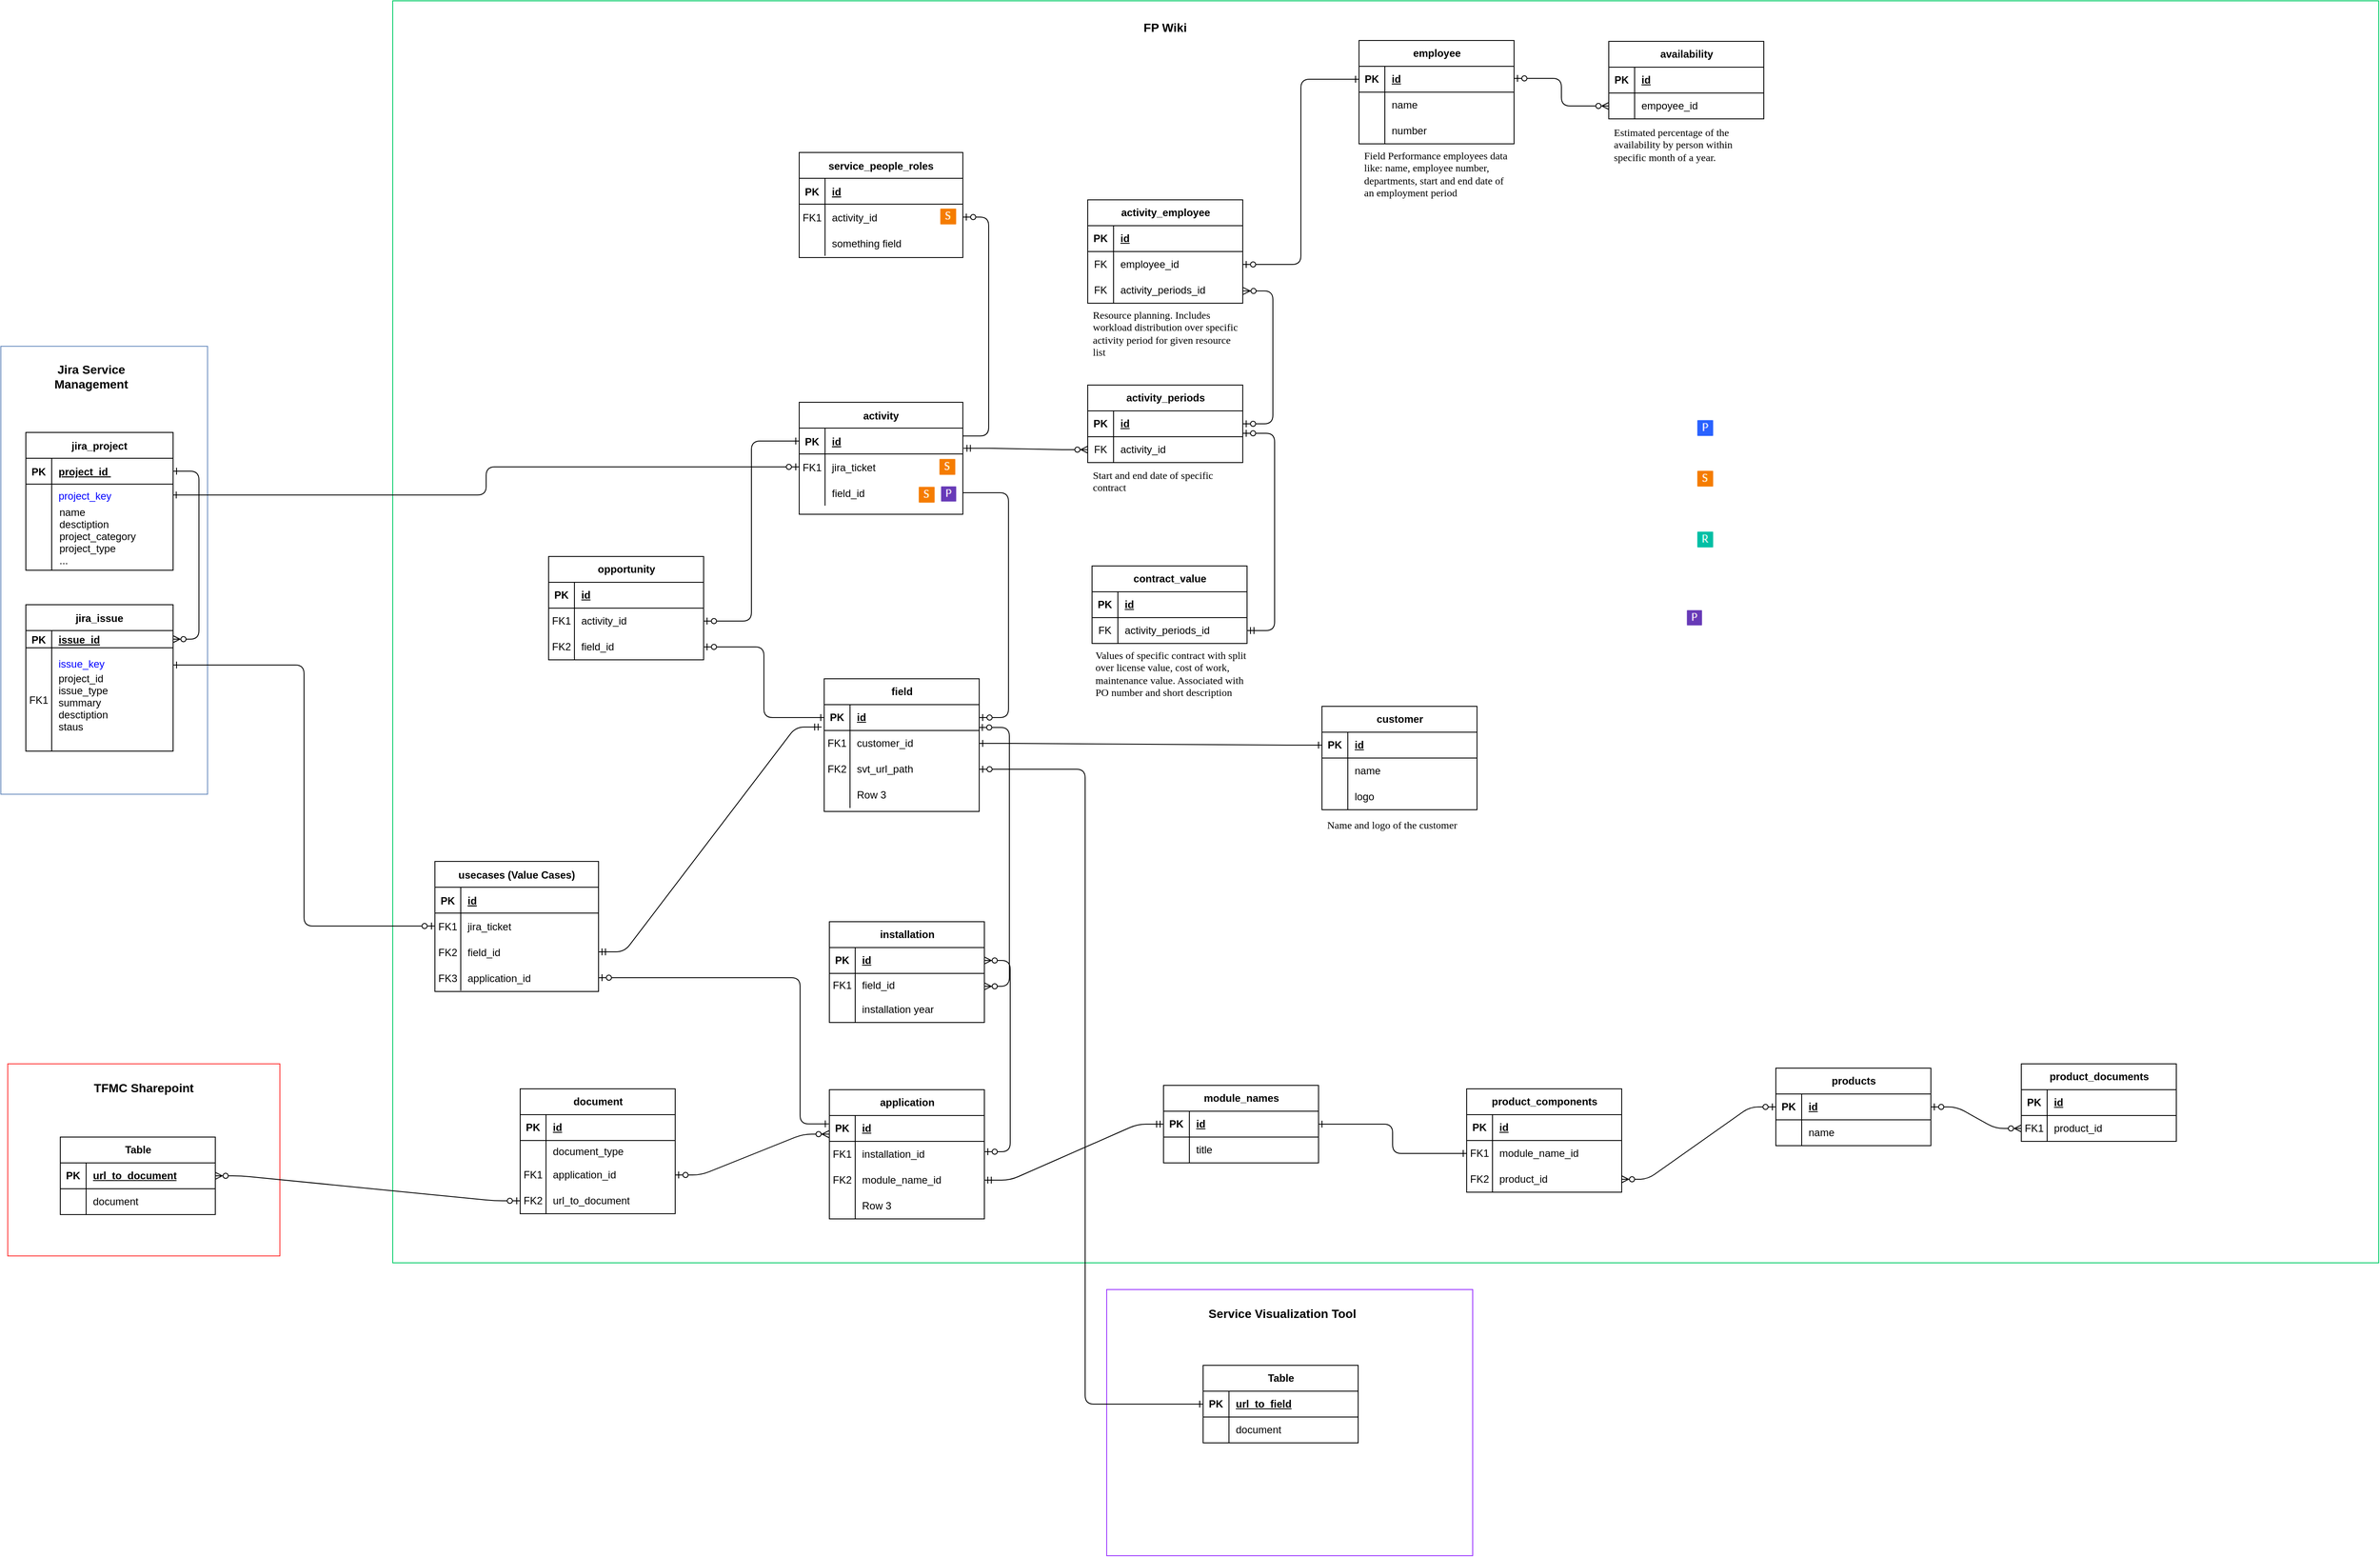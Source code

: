 <mxfile version="21.8.2" type="github">
  <diagram id="R2lEEEUBdFMjLlhIrx00" name="Page-1">
    <mxGraphModel dx="1601" dy="2036" grid="0" gridSize="10" guides="1" tooltips="1" connect="1" arrows="1" fold="1" page="1" pageScale="1" pageWidth="850" pageHeight="1100" math="0" shadow="0" extFonts="Permanent Marker^https://fonts.googleapis.com/css?family=Permanent+Marker">
      <root>
        <mxCell id="0" />
        <mxCell id="1" parent="0" />
        <mxCell id="nbaIaIKna3TNfPzppFAH-24" value="" style="rounded=0;whiteSpace=wrap;html=1;fillColor=none;strokeColor=#00CC66;" parent="1" vertex="1">
          <mxGeometry x="495" y="-381" width="2306" height="1465" as="geometry" />
        </mxCell>
        <mxCell id="nbaIaIKna3TNfPzppFAH-3" value="" style="rounded=0;whiteSpace=wrap;html=1;fillColor=none;strokeColor=#6c8ebf;" parent="1" vertex="1">
          <mxGeometry x="40" y="20" width="240" height="520" as="geometry" />
        </mxCell>
        <mxCell id="C-vyLk0tnHw3VtMMgP7b-1" value="" style="edgeStyle=entityRelationEdgeStyle;endArrow=ERzeroToMany;startArrow=ERone;endFill=1;startFill=0;entryX=1;entryY=0.5;entryDx=0;entryDy=0;" parent="1" source="C-vyLk0tnHw3VtMMgP7b-24" target="C-vyLk0tnHw3VtMMgP7b-3" edge="1">
          <mxGeometry width="100" height="100" relative="1" as="geometry">
            <mxPoint x="319" y="720" as="sourcePoint" />
            <mxPoint x="419" y="620" as="targetPoint" />
          </mxGeometry>
        </mxCell>
        <mxCell id="C-vyLk0tnHw3VtMMgP7b-12" value="" style="edgeStyle=elbowEdgeStyle;endArrow=ERone;startArrow=ERzeroToOne;endFill=0;startFill=0;exitX=0;exitY=0.5;exitDx=0;exitDy=0;" parent="1" source="C-vyLk0tnHw3VtMMgP7b-17" edge="1">
          <mxGeometry width="100" height="100" relative="1" as="geometry">
            <mxPoint x="535" y="300" as="sourcePoint" />
            <mxPoint x="240" y="390" as="targetPoint" />
          </mxGeometry>
        </mxCell>
        <mxCell id="C-vyLk0tnHw3VtMMgP7b-2" value="jira_issue" style="shape=table;startSize=30;container=1;collapsible=1;childLayout=tableLayout;fixedRows=1;rowLines=0;fontStyle=1;align=center;resizeLast=1;fillColor=none;" parent="1" vertex="1">
          <mxGeometry x="69" y="320" width="171" height="170" as="geometry" />
        </mxCell>
        <mxCell id="C-vyLk0tnHw3VtMMgP7b-3" value="" style="shape=partialRectangle;collapsible=0;dropTarget=0;pointerEvents=0;fillColor=none;points=[[0,0.5],[1,0.5]];portConstraint=eastwest;top=0;left=0;right=0;bottom=1;" parent="C-vyLk0tnHw3VtMMgP7b-2" vertex="1">
          <mxGeometry y="30" width="171" height="20" as="geometry" />
        </mxCell>
        <mxCell id="C-vyLk0tnHw3VtMMgP7b-4" value="PK" style="shape=partialRectangle;overflow=hidden;connectable=0;fillColor=none;top=0;left=0;bottom=0;right=0;fontStyle=1;" parent="C-vyLk0tnHw3VtMMgP7b-3" vertex="1">
          <mxGeometry width="30" height="20" as="geometry">
            <mxRectangle width="30" height="20" as="alternateBounds" />
          </mxGeometry>
        </mxCell>
        <mxCell id="C-vyLk0tnHw3VtMMgP7b-5" value="issue_id" style="shape=partialRectangle;overflow=hidden;connectable=0;fillColor=none;top=0;left=0;bottom=0;right=0;align=left;spacingLeft=6;fontStyle=5;" parent="C-vyLk0tnHw3VtMMgP7b-3" vertex="1">
          <mxGeometry x="30" width="141" height="20" as="geometry">
            <mxRectangle width="141" height="20" as="alternateBounds" />
          </mxGeometry>
        </mxCell>
        <mxCell id="C-vyLk0tnHw3VtMMgP7b-6" value="" style="shape=partialRectangle;collapsible=0;dropTarget=0;pointerEvents=0;fillColor=none;points=[[0,0.5],[1,0.5]];portConstraint=eastwest;top=0;left=0;right=0;bottom=0;" parent="C-vyLk0tnHw3VtMMgP7b-2" vertex="1">
          <mxGeometry y="50" width="171" height="120" as="geometry" />
        </mxCell>
        <mxCell id="C-vyLk0tnHw3VtMMgP7b-7" value="FK1" style="shape=partialRectangle;overflow=hidden;connectable=0;top=0;left=0;bottom=0;right=0;fillColor=none;" parent="C-vyLk0tnHw3VtMMgP7b-6" vertex="1">
          <mxGeometry width="30" height="120" as="geometry">
            <mxRectangle width="30" height="120" as="alternateBounds" />
          </mxGeometry>
        </mxCell>
        <mxCell id="C-vyLk0tnHw3VtMMgP7b-8" value="issue_key&#xa;&#xa;&#xa;&#xa;&#xa;&#xa;" style="shape=partialRectangle;overflow=hidden;connectable=0;fillColor=none;top=0;left=0;bottom=0;right=0;align=left;spacingLeft=6;fontColor=#0000FF;" parent="C-vyLk0tnHw3VtMMgP7b-6" vertex="1">
          <mxGeometry x="30" width="141" height="120" as="geometry">
            <mxRectangle width="141" height="120" as="alternateBounds" />
          </mxGeometry>
        </mxCell>
        <mxCell id="C-vyLk0tnHw3VtMMgP7b-13" value="usecases (Value Cases)" style="shape=table;startSize=30;container=1;collapsible=1;childLayout=tableLayout;fixedRows=1;rowLines=0;fontStyle=1;align=center;resizeLast=1;" parent="1" vertex="1">
          <mxGeometry x="544" y="618" width="190" height="151" as="geometry" />
        </mxCell>
        <mxCell id="C-vyLk0tnHw3VtMMgP7b-14" value="" style="shape=partialRectangle;collapsible=0;dropTarget=0;pointerEvents=0;fillColor=none;points=[[0,0.5],[1,0.5]];portConstraint=eastwest;top=0;left=0;right=0;bottom=1;" parent="C-vyLk0tnHw3VtMMgP7b-13" vertex="1">
          <mxGeometry y="30" width="190" height="30" as="geometry" />
        </mxCell>
        <mxCell id="C-vyLk0tnHw3VtMMgP7b-15" value="PK" style="shape=partialRectangle;overflow=hidden;connectable=0;fillColor=none;top=0;left=0;bottom=0;right=0;fontStyle=1;" parent="C-vyLk0tnHw3VtMMgP7b-14" vertex="1">
          <mxGeometry width="30" height="30" as="geometry">
            <mxRectangle width="30" height="30" as="alternateBounds" />
          </mxGeometry>
        </mxCell>
        <mxCell id="C-vyLk0tnHw3VtMMgP7b-16" value="id" style="shape=partialRectangle;overflow=hidden;connectable=0;fillColor=none;top=0;left=0;bottom=0;right=0;align=left;spacingLeft=6;fontStyle=5;" parent="C-vyLk0tnHw3VtMMgP7b-14" vertex="1">
          <mxGeometry x="30" width="160" height="30" as="geometry">
            <mxRectangle width="160" height="30" as="alternateBounds" />
          </mxGeometry>
        </mxCell>
        <mxCell id="C-vyLk0tnHw3VtMMgP7b-17" value="" style="shape=partialRectangle;collapsible=0;dropTarget=0;pointerEvents=0;fillColor=none;points=[[0,0.5],[1,0.5]];portConstraint=eastwest;top=0;left=0;right=0;bottom=0;" parent="C-vyLk0tnHw3VtMMgP7b-13" vertex="1">
          <mxGeometry y="60" width="190" height="30" as="geometry" />
        </mxCell>
        <mxCell id="C-vyLk0tnHw3VtMMgP7b-18" value="FK1" style="shape=partialRectangle;overflow=hidden;connectable=0;fillColor=none;top=0;left=0;bottom=0;right=0;" parent="C-vyLk0tnHw3VtMMgP7b-17" vertex="1">
          <mxGeometry width="30" height="30" as="geometry">
            <mxRectangle width="30" height="30" as="alternateBounds" />
          </mxGeometry>
        </mxCell>
        <mxCell id="C-vyLk0tnHw3VtMMgP7b-19" value="jira_ticket" style="shape=partialRectangle;overflow=hidden;connectable=0;fillColor=none;top=0;left=0;bottom=0;right=0;align=left;spacingLeft=6;" parent="C-vyLk0tnHw3VtMMgP7b-17" vertex="1">
          <mxGeometry x="30" width="160" height="30" as="geometry">
            <mxRectangle width="160" height="30" as="alternateBounds" />
          </mxGeometry>
        </mxCell>
        <mxCell id="C-vyLk0tnHw3VtMMgP7b-20" value="" style="shape=partialRectangle;collapsible=0;dropTarget=0;pointerEvents=0;fillColor=none;points=[[0,0.5],[1,0.5]];portConstraint=eastwest;top=0;left=0;right=0;bottom=0;" parent="C-vyLk0tnHw3VtMMgP7b-13" vertex="1">
          <mxGeometry y="90" width="190" height="30" as="geometry" />
        </mxCell>
        <mxCell id="C-vyLk0tnHw3VtMMgP7b-21" value="FK2" style="shape=partialRectangle;overflow=hidden;connectable=0;fillColor=none;top=0;left=0;bottom=0;right=0;" parent="C-vyLk0tnHw3VtMMgP7b-20" vertex="1">
          <mxGeometry width="30" height="30" as="geometry">
            <mxRectangle width="30" height="30" as="alternateBounds" />
          </mxGeometry>
        </mxCell>
        <mxCell id="C-vyLk0tnHw3VtMMgP7b-22" value="field_id" style="shape=partialRectangle;overflow=hidden;connectable=0;fillColor=none;top=0;left=0;bottom=0;right=0;align=left;spacingLeft=6;" parent="C-vyLk0tnHw3VtMMgP7b-20" vertex="1">
          <mxGeometry x="30" width="160" height="30" as="geometry">
            <mxRectangle width="160" height="30" as="alternateBounds" />
          </mxGeometry>
        </mxCell>
        <mxCell id="apR_s1m13ujuRBIN9-Eu-48" style="shape=partialRectangle;collapsible=0;dropTarget=0;pointerEvents=0;fillColor=none;points=[[0,0.5],[1,0.5]];portConstraint=eastwest;top=0;left=0;right=0;bottom=0;" vertex="1" parent="C-vyLk0tnHw3VtMMgP7b-13">
          <mxGeometry y="120" width="190" height="30" as="geometry" />
        </mxCell>
        <mxCell id="apR_s1m13ujuRBIN9-Eu-49" value="FK3" style="shape=partialRectangle;overflow=hidden;connectable=0;fillColor=none;top=0;left=0;bottom=0;right=0;" vertex="1" parent="apR_s1m13ujuRBIN9-Eu-48">
          <mxGeometry width="30" height="30" as="geometry">
            <mxRectangle width="30" height="30" as="alternateBounds" />
          </mxGeometry>
        </mxCell>
        <mxCell id="apR_s1m13ujuRBIN9-Eu-50" value="application_id" style="shape=partialRectangle;overflow=hidden;connectable=0;fillColor=none;top=0;left=0;bottom=0;right=0;align=left;spacingLeft=6;" vertex="1" parent="apR_s1m13ujuRBIN9-Eu-48">
          <mxGeometry x="30" width="160" height="30" as="geometry">
            <mxRectangle width="160" height="30" as="alternateBounds" />
          </mxGeometry>
        </mxCell>
        <mxCell id="C-vyLk0tnHw3VtMMgP7b-23" value="jira_project" style="shape=table;startSize=30;container=1;collapsible=1;childLayout=tableLayout;fixedRows=1;rowLines=0;fontStyle=1;align=center;resizeLast=1;" parent="1" vertex="1">
          <mxGeometry x="69" y="120" width="171" height="160" as="geometry" />
        </mxCell>
        <mxCell id="C-vyLk0tnHw3VtMMgP7b-24" value="" style="shape=partialRectangle;collapsible=0;dropTarget=0;pointerEvents=0;fillColor=none;points=[[0,0.5],[1,0.5]];portConstraint=eastwest;top=0;left=0;right=0;bottom=1;" parent="C-vyLk0tnHw3VtMMgP7b-23" vertex="1">
          <mxGeometry y="30" width="171" height="30" as="geometry" />
        </mxCell>
        <mxCell id="C-vyLk0tnHw3VtMMgP7b-25" value="PK" style="shape=partialRectangle;overflow=hidden;connectable=0;top=0;left=0;bottom=0;right=0;fontStyle=1;fillColor=none;" parent="C-vyLk0tnHw3VtMMgP7b-24" vertex="1">
          <mxGeometry width="30" height="30" as="geometry">
            <mxRectangle width="30" height="30" as="alternateBounds" />
          </mxGeometry>
        </mxCell>
        <mxCell id="C-vyLk0tnHw3VtMMgP7b-26" value="project_id " style="shape=partialRectangle;overflow=hidden;connectable=0;top=0;left=0;bottom=0;right=0;align=left;spacingLeft=6;fontStyle=5;fillColor=none;" parent="C-vyLk0tnHw3VtMMgP7b-24" vertex="1">
          <mxGeometry x="30" width="141" height="30" as="geometry">
            <mxRectangle width="141" height="30" as="alternateBounds" />
          </mxGeometry>
        </mxCell>
        <mxCell id="C-vyLk0tnHw3VtMMgP7b-27" value="" style="shape=partialRectangle;collapsible=0;dropTarget=0;pointerEvents=0;fillColor=none;points=[[0,0.5],[1,0.5]];portConstraint=eastwest;top=0;left=0;right=0;bottom=0;" parent="C-vyLk0tnHw3VtMMgP7b-23" vertex="1">
          <mxGeometry y="60" width="171" height="100" as="geometry" />
        </mxCell>
        <mxCell id="C-vyLk0tnHw3VtMMgP7b-28" value="" style="shape=partialRectangle;overflow=hidden;connectable=0;top=0;left=0;bottom=0;right=0;fillColor=none;" parent="C-vyLk0tnHw3VtMMgP7b-27" vertex="1">
          <mxGeometry width="30" height="100" as="geometry">
            <mxRectangle width="30" height="100" as="alternateBounds" />
          </mxGeometry>
        </mxCell>
        <mxCell id="C-vyLk0tnHw3VtMMgP7b-29" value="project_key&#xa;&#xa;&#xa;&#xa;&#xa;" style="shape=partialRectangle;overflow=hidden;connectable=0;top=0;left=0;bottom=0;right=0;align=left;spacingLeft=6;fillColor=none;labelBorderColor=none;whiteSpace=wrap;fontColor=#0000FF;" parent="C-vyLk0tnHw3VtMMgP7b-27" vertex="1">
          <mxGeometry x="30" width="141" height="100" as="geometry">
            <mxRectangle width="141" height="100" as="alternateBounds" />
          </mxGeometry>
        </mxCell>
        <mxCell id="nbaIaIKna3TNfPzppFAH-4" value="Jira Service Management" style="text;html=1;strokeColor=none;fillColor=none;align=center;verticalAlign=middle;whiteSpace=wrap;rounded=0;fontStyle=1;fontSize=14;" parent="1" vertex="1">
          <mxGeometry x="60" y="40" width="170" height="30" as="geometry" />
        </mxCell>
        <mxCell id="nbaIaIKna3TNfPzppFAH-5" value="" style="shape=partialRectangle;collapsible=0;dropTarget=0;pointerEvents=0;fillColor=none;points=[[0,0.5],[1,0.5]];portConstraint=eastwest;top=0;left=0;right=0;bottom=0;" parent="1" vertex="1">
          <mxGeometry x="70" y="200" width="171" height="80" as="geometry" />
        </mxCell>
        <mxCell id="nbaIaIKna3TNfPzppFAH-6" value="" style="shape=partialRectangle;overflow=hidden;connectable=0;top=0;left=0;bottom=0;right=0;fillColor=none;strokeWidth=2;strokeColor=default;" parent="nbaIaIKna3TNfPzppFAH-5" vertex="1">
          <mxGeometry width="30" height="80" as="geometry">
            <mxRectangle width="30" height="100" as="alternateBounds" />
          </mxGeometry>
        </mxCell>
        <mxCell id="nbaIaIKna3TNfPzppFAH-7" value="name&#xa;desctiption&#xa;project_category&#xa;project_type&#xa;..." style="shape=partialRectangle;overflow=hidden;connectable=0;top=0;left=0;bottom=0;right=0;align=left;spacingLeft=6;fillColor=none;" parent="nbaIaIKna3TNfPzppFAH-5" vertex="1">
          <mxGeometry x="30" width="141" height="80" as="geometry">
            <mxRectangle width="141" height="100" as="alternateBounds" />
          </mxGeometry>
        </mxCell>
        <mxCell id="nbaIaIKna3TNfPzppFAH-11" value="&#xa;project_id&#xa;issue_type&#xa;summary&#xa;desctiption&#xa;staus&#xa;...." style="shape=partialRectangle;overflow=hidden;connectable=0;fillColor=none;top=0;left=0;bottom=0;right=0;align=left;spacingLeft=6;" parent="1" vertex="1">
          <mxGeometry x="99" y="383" width="141" height="90" as="geometry">
            <mxRectangle width="141" height="140" as="alternateBounds" />
          </mxGeometry>
        </mxCell>
        <mxCell id="nbaIaIKna3TNfPzppFAH-13" value="activity" style="shape=table;startSize=30;container=1;collapsible=1;childLayout=tableLayout;fixedRows=1;rowLines=0;fontStyle=1;align=center;resizeLast=1;" parent="1" vertex="1">
          <mxGeometry x="967" y="85" width="190" height="130" as="geometry">
            <mxRectangle x="600" y="100" width="80" height="30" as="alternateBounds" />
          </mxGeometry>
        </mxCell>
        <mxCell id="nbaIaIKna3TNfPzppFAH-14" value="" style="shape=partialRectangle;collapsible=0;dropTarget=0;pointerEvents=0;fillColor=none;points=[[0,0.5],[1,0.5]];portConstraint=eastwest;top=0;left=0;right=0;bottom=1;" parent="nbaIaIKna3TNfPzppFAH-13" vertex="1">
          <mxGeometry y="30" width="190" height="30" as="geometry" />
        </mxCell>
        <mxCell id="nbaIaIKna3TNfPzppFAH-15" value="PK" style="shape=partialRectangle;overflow=hidden;connectable=0;fillColor=none;top=0;left=0;bottom=0;right=0;fontStyle=1;" parent="nbaIaIKna3TNfPzppFAH-14" vertex="1">
          <mxGeometry width="30" height="30" as="geometry">
            <mxRectangle width="30" height="30" as="alternateBounds" />
          </mxGeometry>
        </mxCell>
        <mxCell id="nbaIaIKna3TNfPzppFAH-16" value="id" style="shape=partialRectangle;overflow=hidden;connectable=0;fillColor=none;top=0;left=0;bottom=0;right=0;align=left;spacingLeft=6;fontStyle=5;" parent="nbaIaIKna3TNfPzppFAH-14" vertex="1">
          <mxGeometry x="30" width="160" height="30" as="geometry">
            <mxRectangle width="160" height="30" as="alternateBounds" />
          </mxGeometry>
        </mxCell>
        <mxCell id="nbaIaIKna3TNfPzppFAH-17" value="" style="shape=partialRectangle;collapsible=0;dropTarget=0;pointerEvents=0;fillColor=none;points=[[0,0.5],[1,0.5]];portConstraint=eastwest;top=0;left=0;right=0;bottom=0;" parent="nbaIaIKna3TNfPzppFAH-13" vertex="1">
          <mxGeometry y="60" width="190" height="30" as="geometry" />
        </mxCell>
        <mxCell id="nbaIaIKna3TNfPzppFAH-18" value="FK1" style="shape=partialRectangle;overflow=hidden;connectable=0;fillColor=none;top=0;left=0;bottom=0;right=0;" parent="nbaIaIKna3TNfPzppFAH-17" vertex="1">
          <mxGeometry width="30" height="30" as="geometry">
            <mxRectangle width="30" height="30" as="alternateBounds" />
          </mxGeometry>
        </mxCell>
        <mxCell id="nbaIaIKna3TNfPzppFAH-19" value="jira_ticket" style="shape=partialRectangle;overflow=hidden;connectable=0;fillColor=none;top=0;left=0;bottom=0;right=0;align=left;spacingLeft=6;" parent="nbaIaIKna3TNfPzppFAH-17" vertex="1">
          <mxGeometry x="30" width="160" height="30" as="geometry">
            <mxRectangle width="160" height="30" as="alternateBounds" />
          </mxGeometry>
        </mxCell>
        <mxCell id="nbaIaIKna3TNfPzppFAH-20" value="" style="shape=partialRectangle;collapsible=0;dropTarget=0;pointerEvents=0;fillColor=none;points=[[0,0.5],[1,0.5]];portConstraint=eastwest;top=0;left=0;right=0;bottom=0;" parent="nbaIaIKna3TNfPzppFAH-13" vertex="1">
          <mxGeometry y="90" width="190" height="30" as="geometry" />
        </mxCell>
        <mxCell id="nbaIaIKna3TNfPzppFAH-21" value="" style="shape=partialRectangle;overflow=hidden;connectable=0;fillColor=none;top=0;left=0;bottom=0;right=0;" parent="nbaIaIKna3TNfPzppFAH-20" vertex="1">
          <mxGeometry width="30" height="30" as="geometry">
            <mxRectangle width="30" height="30" as="alternateBounds" />
          </mxGeometry>
        </mxCell>
        <mxCell id="nbaIaIKna3TNfPzppFAH-22" value="field_id" style="shape=partialRectangle;overflow=hidden;connectable=0;fillColor=none;top=0;left=0;bottom=0;right=0;align=left;spacingLeft=6;" parent="nbaIaIKna3TNfPzppFAH-20" vertex="1">
          <mxGeometry x="30" width="160" height="30" as="geometry">
            <mxRectangle width="160" height="30" as="alternateBounds" />
          </mxGeometry>
        </mxCell>
        <mxCell id="nbaIaIKna3TNfPzppFAH-23" value="" style="edgeStyle=elbowEdgeStyle;endArrow=ERone;startArrow=ERzeroToOne;endFill=0;startFill=0;entryX=0.998;entryY=0.126;entryDx=0;entryDy=0;entryPerimeter=0;" parent="1" source="nbaIaIKna3TNfPzppFAH-17" target="C-vyLk0tnHw3VtMMgP7b-27" edge="1">
          <mxGeometry width="100" height="100" relative="1" as="geometry">
            <mxPoint x="530" y="170" as="sourcePoint" />
            <mxPoint x="240" y="210" as="targetPoint" />
          </mxGeometry>
        </mxCell>
        <mxCell id="nbaIaIKna3TNfPzppFAH-25" value="FP Wiki" style="text;html=1;strokeColor=none;fillColor=none;align=center;verticalAlign=middle;whiteSpace=wrap;rounded=0;fontStyle=1;fontSize=14;" parent="1" vertex="1">
          <mxGeometry x="1307" y="-365" width="170" height="30" as="geometry" />
        </mxCell>
        <mxCell id="fOIg7jz6yHmBjozn-Fb_-12" value="service_people_roles" style="shape=table;startSize=30;container=1;collapsible=1;childLayout=tableLayout;fixedRows=1;rowLines=0;fontStyle=1;align=center;resizeLast=1;" parent="1" vertex="1">
          <mxGeometry x="967" y="-205" width="190" height="122" as="geometry">
            <mxRectangle x="540" y="110" width="80" height="30" as="alternateBounds" />
          </mxGeometry>
        </mxCell>
        <mxCell id="fOIg7jz6yHmBjozn-Fb_-13" value="" style="shape=partialRectangle;collapsible=0;dropTarget=0;pointerEvents=0;fillColor=none;points=[[0,0.5],[1,0.5]];portConstraint=eastwest;top=0;left=0;right=0;bottom=1;" parent="fOIg7jz6yHmBjozn-Fb_-12" vertex="1">
          <mxGeometry y="30" width="190" height="30" as="geometry" />
        </mxCell>
        <mxCell id="fOIg7jz6yHmBjozn-Fb_-14" value="PK" style="shape=partialRectangle;overflow=hidden;connectable=0;fillColor=none;top=0;left=0;bottom=0;right=0;fontStyle=1;" parent="fOIg7jz6yHmBjozn-Fb_-13" vertex="1">
          <mxGeometry width="30" height="30" as="geometry">
            <mxRectangle width="30" height="30" as="alternateBounds" />
          </mxGeometry>
        </mxCell>
        <mxCell id="fOIg7jz6yHmBjozn-Fb_-15" value="id" style="shape=partialRectangle;overflow=hidden;connectable=0;fillColor=none;top=0;left=0;bottom=0;right=0;align=left;spacingLeft=6;fontStyle=5;" parent="fOIg7jz6yHmBjozn-Fb_-13" vertex="1">
          <mxGeometry x="30" width="160" height="30" as="geometry">
            <mxRectangle width="160" height="30" as="alternateBounds" />
          </mxGeometry>
        </mxCell>
        <mxCell id="fOIg7jz6yHmBjozn-Fb_-16" value="" style="shape=partialRectangle;collapsible=0;dropTarget=0;pointerEvents=0;fillColor=none;points=[[0,0.5],[1,0.5]];portConstraint=eastwest;top=0;left=0;right=0;bottom=0;" parent="fOIg7jz6yHmBjozn-Fb_-12" vertex="1">
          <mxGeometry y="60" width="190" height="30" as="geometry" />
        </mxCell>
        <mxCell id="fOIg7jz6yHmBjozn-Fb_-17" value="FK1" style="shape=partialRectangle;overflow=hidden;connectable=0;fillColor=none;top=0;left=0;bottom=0;right=0;" parent="fOIg7jz6yHmBjozn-Fb_-16" vertex="1">
          <mxGeometry width="30" height="30" as="geometry">
            <mxRectangle width="30" height="30" as="alternateBounds" />
          </mxGeometry>
        </mxCell>
        <mxCell id="fOIg7jz6yHmBjozn-Fb_-18" value="activity_id" style="shape=partialRectangle;overflow=hidden;connectable=0;fillColor=none;top=0;left=0;bottom=0;right=0;align=left;spacingLeft=6;" parent="fOIg7jz6yHmBjozn-Fb_-16" vertex="1">
          <mxGeometry x="30" width="160" height="30" as="geometry">
            <mxRectangle width="160" height="30" as="alternateBounds" />
          </mxGeometry>
        </mxCell>
        <mxCell id="fOIg7jz6yHmBjozn-Fb_-19" value="" style="shape=partialRectangle;collapsible=0;dropTarget=0;pointerEvents=0;fillColor=none;points=[[0,0.5],[1,0.5]];portConstraint=eastwest;top=0;left=0;right=0;bottom=0;" parent="fOIg7jz6yHmBjozn-Fb_-12" vertex="1">
          <mxGeometry y="90" width="190" height="30" as="geometry" />
        </mxCell>
        <mxCell id="fOIg7jz6yHmBjozn-Fb_-20" value="" style="shape=partialRectangle;overflow=hidden;connectable=0;fillColor=none;top=0;left=0;bottom=0;right=0;" parent="fOIg7jz6yHmBjozn-Fb_-19" vertex="1">
          <mxGeometry width="30" height="30" as="geometry">
            <mxRectangle width="30" height="30" as="alternateBounds" />
          </mxGeometry>
        </mxCell>
        <mxCell id="fOIg7jz6yHmBjozn-Fb_-21" value="something field" style="shape=partialRectangle;overflow=hidden;connectable=0;fillColor=none;top=0;left=0;bottom=0;right=0;align=left;spacingLeft=6;" parent="fOIg7jz6yHmBjozn-Fb_-19" vertex="1">
          <mxGeometry x="30" width="160" height="30" as="geometry">
            <mxRectangle width="160" height="30" as="alternateBounds" />
          </mxGeometry>
        </mxCell>
        <mxCell id="fOIg7jz6yHmBjozn-Fb_-50" value="field" style="shape=table;startSize=30;container=1;collapsible=1;childLayout=tableLayout;fixedRows=1;rowLines=0;fontStyle=1;align=center;resizeLast=1;html=1;" parent="1" vertex="1">
          <mxGeometry x="996" y="406" width="180" height="154" as="geometry" />
        </mxCell>
        <mxCell id="fOIg7jz6yHmBjozn-Fb_-51" value="" style="shape=tableRow;horizontal=0;startSize=0;swimlaneHead=0;swimlaneBody=0;fillColor=none;collapsible=0;dropTarget=0;points=[[0,0.5],[1,0.5]];portConstraint=eastwest;top=0;left=0;right=0;bottom=1;" parent="fOIg7jz6yHmBjozn-Fb_-50" vertex="1">
          <mxGeometry y="30" width="180" height="30" as="geometry" />
        </mxCell>
        <mxCell id="fOIg7jz6yHmBjozn-Fb_-52" value="PK" style="shape=partialRectangle;connectable=0;fillColor=none;top=0;left=0;bottom=0;right=0;fontStyle=1;overflow=hidden;whiteSpace=wrap;html=1;" parent="fOIg7jz6yHmBjozn-Fb_-51" vertex="1">
          <mxGeometry width="30" height="30" as="geometry">
            <mxRectangle width="30" height="30" as="alternateBounds" />
          </mxGeometry>
        </mxCell>
        <mxCell id="fOIg7jz6yHmBjozn-Fb_-53" value="id" style="shape=partialRectangle;connectable=0;fillColor=none;top=0;left=0;bottom=0;right=0;align=left;spacingLeft=6;fontStyle=5;overflow=hidden;whiteSpace=wrap;html=1;" parent="fOIg7jz6yHmBjozn-Fb_-51" vertex="1">
          <mxGeometry x="30" width="150" height="30" as="geometry">
            <mxRectangle width="150" height="30" as="alternateBounds" />
          </mxGeometry>
        </mxCell>
        <mxCell id="fOIg7jz6yHmBjozn-Fb_-54" value="" style="shape=tableRow;horizontal=0;startSize=0;swimlaneHead=0;swimlaneBody=0;fillColor=none;collapsible=0;dropTarget=0;points=[[0,0.5],[1,0.5]];portConstraint=eastwest;top=0;left=0;right=0;bottom=0;" parent="fOIg7jz6yHmBjozn-Fb_-50" vertex="1">
          <mxGeometry y="60" width="180" height="30" as="geometry" />
        </mxCell>
        <mxCell id="fOIg7jz6yHmBjozn-Fb_-55" value="FK1" style="shape=partialRectangle;connectable=0;fillColor=none;top=0;left=0;bottom=0;right=0;editable=1;overflow=hidden;whiteSpace=wrap;html=1;" parent="fOIg7jz6yHmBjozn-Fb_-54" vertex="1">
          <mxGeometry width="30" height="30" as="geometry">
            <mxRectangle width="30" height="30" as="alternateBounds" />
          </mxGeometry>
        </mxCell>
        <mxCell id="fOIg7jz6yHmBjozn-Fb_-56" value="customer_id" style="shape=partialRectangle;connectable=0;fillColor=none;top=0;left=0;bottom=0;right=0;align=left;spacingLeft=6;overflow=hidden;whiteSpace=wrap;html=1;" parent="fOIg7jz6yHmBjozn-Fb_-54" vertex="1">
          <mxGeometry x="30" width="150" height="30" as="geometry">
            <mxRectangle width="150" height="30" as="alternateBounds" />
          </mxGeometry>
        </mxCell>
        <mxCell id="fOIg7jz6yHmBjozn-Fb_-57" value="" style="shape=tableRow;horizontal=0;startSize=0;swimlaneHead=0;swimlaneBody=0;fillColor=none;collapsible=0;dropTarget=0;points=[[0,0.5],[1,0.5]];portConstraint=eastwest;top=0;left=0;right=0;bottom=0;" parent="fOIg7jz6yHmBjozn-Fb_-50" vertex="1">
          <mxGeometry y="90" width="180" height="30" as="geometry" />
        </mxCell>
        <mxCell id="fOIg7jz6yHmBjozn-Fb_-58" value="FK2" style="shape=partialRectangle;connectable=0;fillColor=none;top=0;left=0;bottom=0;right=0;editable=1;overflow=hidden;whiteSpace=wrap;html=1;" parent="fOIg7jz6yHmBjozn-Fb_-57" vertex="1">
          <mxGeometry width="30" height="30" as="geometry">
            <mxRectangle width="30" height="30" as="alternateBounds" />
          </mxGeometry>
        </mxCell>
        <mxCell id="fOIg7jz6yHmBjozn-Fb_-59" value="svt_url_path" style="shape=partialRectangle;connectable=0;fillColor=none;top=0;left=0;bottom=0;right=0;align=left;spacingLeft=6;overflow=hidden;whiteSpace=wrap;html=1;" parent="fOIg7jz6yHmBjozn-Fb_-57" vertex="1">
          <mxGeometry x="30" width="150" height="30" as="geometry">
            <mxRectangle width="150" height="30" as="alternateBounds" />
          </mxGeometry>
        </mxCell>
        <mxCell id="fOIg7jz6yHmBjozn-Fb_-60" value="" style="shape=tableRow;horizontal=0;startSize=0;swimlaneHead=0;swimlaneBody=0;fillColor=none;collapsible=0;dropTarget=0;points=[[0,0.5],[1,0.5]];portConstraint=eastwest;top=0;left=0;right=0;bottom=0;" parent="fOIg7jz6yHmBjozn-Fb_-50" vertex="1">
          <mxGeometry y="120" width="180" height="30" as="geometry" />
        </mxCell>
        <mxCell id="fOIg7jz6yHmBjozn-Fb_-61" value="" style="shape=partialRectangle;connectable=0;fillColor=none;top=0;left=0;bottom=0;right=0;editable=1;overflow=hidden;whiteSpace=wrap;html=1;" parent="fOIg7jz6yHmBjozn-Fb_-60" vertex="1">
          <mxGeometry width="30" height="30" as="geometry">
            <mxRectangle width="30" height="30" as="alternateBounds" />
          </mxGeometry>
        </mxCell>
        <mxCell id="fOIg7jz6yHmBjozn-Fb_-62" value="Row 3" style="shape=partialRectangle;connectable=0;fillColor=none;top=0;left=0;bottom=0;right=0;align=left;spacingLeft=6;overflow=hidden;whiteSpace=wrap;html=1;" parent="fOIg7jz6yHmBjozn-Fb_-60" vertex="1">
          <mxGeometry x="30" width="150" height="30" as="geometry">
            <mxRectangle width="150" height="30" as="alternateBounds" />
          </mxGeometry>
        </mxCell>
        <mxCell id="fOIg7jz6yHmBjozn-Fb_-76" value="" style="shape=image;verticalLabelPosition=bottom;labelBackgroundColor=default;verticalAlign=top;aspect=fixed;imageAspect=0;image=data:image/png,iVBORw0KGgoAAAANSUhEUgAAACIAAAAgCAYAAAB3j6rJAAABEElEQVRYCe2XSwqDMBRFs6muzGn30YnrcNYlOHXoApw4KkL93BLJxaTBkmgMoUQoVwq+HM9LogokcohEOJAuyPC44XUXl/7kGN+HZeRqCNbPIDTB/EMj1ROLcVs9psp9khuXAvbypbqfWTdrnaUt1OoqMA3yL3eYACBq0K48tcQDgJSYAWw23NuhWw4A4t8GHYDnAUAE3m1v1JlrfytGgcOTVT4C1ITVC/oA6dfJ8yBb/NixbNRVs9MGZcjVCtGZQYysE1BtcBFBCow1NzLNzmokYmu2FdNg5HsLJ67HJseWMI+1xnrO+G9wBGAeA6GJE0kAZgahCWY2QhPMbIQmmJaRZD6wSBg7LSOxATheMiAfsE0gj917CQ4AAAAASUVORK5CYII=;" parent="1" vertex="1">
          <mxGeometry x="1127" y="148.71" width="24" height="22.59" as="geometry" />
        </mxCell>
        <mxCell id="fOIg7jz6yHmBjozn-Fb_-77" value="" style="shape=image;verticalLabelPosition=bottom;labelBackgroundColor=default;verticalAlign=top;aspect=fixed;imageAspect=0;image=data:image/png,iVBORw0KGgoAAAANSUhEUgAAACIAAAAgCAYAAAB3j6rJAAAA60lEQVRYCe2XMQ6DMAxFc6merNdhzR26VFyg6sgCO2wRA0PV4VdRGil1EMSCUKtNJBRlsR8//xuhIGQpIRyQC3K6XaBqnfWxPeiKFMkN4esXEK+E339IkX6kL+POU8cyOC3CN+sbpOmDZHm454BzYuLygNjmc4ALUPlA6g4NAGPuSVf0ByAirqYdYKzWjOTsdjW0EAfCDjW6Nse3mmzJB65tEOeFtOw3WSMvuLQAI6oEgIwgGuqbHvmYrMFAEzBHNJxf0tKz3awMH3g/zO0FhKpSFCmKUAXoedUjYn6wKOlR5+jre1Rj2kcMyAs/VxPNxTJ/PwAAAABJRU5ErkJggg==;" parent="1" vertex="1">
          <mxGeometry x="2007" y="233" width="24" height="22.59" as="geometry" />
        </mxCell>
        <mxCell id="fOIg7jz6yHmBjozn-Fb_-78" value="" style="shape=image;verticalLabelPosition=bottom;labelBackgroundColor=default;verticalAlign=top;aspect=fixed;imageAspect=0;image=data:image/png,iVBORw0KGgoAAAANSUhEUgAAACIAAAAfCAYAAACCox+xAAAAv0lEQVRYCe2XwQmAMAxFXceBXMBVvDmLW/TiBj15dQCh50gtgfJ7sBRTqiYgJQeT158fxI4aiQ45homoH2Uf3wMjAZGG4PoKwkrw+S1FVof3Cflm8k2OFYrMeoE4ojnarmUPpQ+bByMG4mfPMEsEyJ7AUxSkN6F8zoj+AdLEaGYbxK5vVhwyEeVCeONiPLa+uBV3uYKgQqqIiCJYtCR/ZDQljfEdBVFFUAHM3+ORZn6wULJaefL1rdUY+ygIKnIC2Wfc2eOewaMAAAAASUVORK5CYII=;" parent="1" vertex="1">
          <mxGeometry x="2007" y="105" width="24" height="21.88" as="geometry" />
        </mxCell>
        <mxCell id="fOIg7jz6yHmBjozn-Fb_-79" value="" style="shape=image;verticalLabelPosition=bottom;labelBackgroundColor=default;verticalAlign=top;aspect=fixed;imageAspect=0;image=data:image/png,iVBORw0KGgoAAAANSUhEUgAAAB8AAAAhCAYAAAAh3nDkAAAA2UlEQVRYCe2XsQqDMBRF/a7+Tgc/pT/jKPQHpJuzHbt16Ra6uNySpBc09MkbTELlBeRCwJyX+24iNqg4mopsBPjlfEN7umZ9PCMdAZ4bzPUNTgf+wfYJd8d61/rs9UFdv4mYdgZC1i/cvdAtTsXwiMu9x0l1UnaF+2JjAQ7DoihpE7vD2z72Q2P/seDVbO/GOThZJnBp0wBowT6E6VBeMr+PmpRqad7gdMBsV93NUpC087SbqrRd/+XaKoRQqsGt51kdYNCoIXBVfxpYSWkNOy8NJc/gdKKofgBueOaER6ogtwAAAABJRU5ErkJggg==;" parent="1" vertex="1">
          <mxGeometry x="1997" y="325" width="21" height="22.35" as="geometry" />
        </mxCell>
        <mxCell id="fOIg7jz6yHmBjozn-Fb_-80" value="" style="shape=image;verticalLabelPosition=bottom;labelBackgroundColor=default;verticalAlign=top;aspect=fixed;imageAspect=0;image=data:image/png,iVBORw0KGgoAAAANSUhEUgAAACIAAAAgCAYAAAB3j6rJAAABEElEQVRYCe2XSwqDMBRFs6muzGn30YnrcNYlOHXoApw4KkL93BLJxaTBkmgMoUQoVwq+HM9LogokcohEOJAuyPC44XUXl/7kGN+HZeRqCNbPIDTB/EMj1ROLcVs9psp9khuXAvbypbqfWTdrnaUt1OoqMA3yL3eYACBq0K48tcQDgJSYAWw23NuhWw4A4t8GHYDnAUAE3m1v1JlrfytGgcOTVT4C1ITVC/oA6dfJ8yBb/NixbNRVs9MGZcjVCtGZQYysE1BtcBFBCow1NzLNzmokYmu2FdNg5HsLJ67HJseWMI+1xnrO+G9wBGAeA6GJE0kAZgahCWY2QhPMbIQmmJaRZD6wSBg7LSOxATheMiAfsE0gj917CQ4AAAAASUVORK5CYII=;" parent="1" vertex="1">
          <mxGeometry x="1128" y="-142" width="24" height="22.59" as="geometry" />
        </mxCell>
        <mxCell id="fOIg7jz6yHmBjozn-Fb_-84" value="" style="edgeStyle=entityRelationEdgeStyle;fontSize=12;html=1;endArrow=ERzeroToMany;startArrow=ERmandOne;rounded=0;entryX=0;entryY=0.5;entryDx=0;entryDy=0;exitX=1.004;exitY=0.78;exitDx=0;exitDy=0;exitPerimeter=0;" parent="1" source="nbaIaIKna3TNfPzppFAH-14" target="fOIg7jz6yHmBjozn-Fb_-67" edge="1">
          <mxGeometry width="100" height="100" relative="1" as="geometry">
            <mxPoint x="1157" y="145" as="sourcePoint" />
            <mxPoint x="1257" y="45" as="targetPoint" />
          </mxGeometry>
        </mxCell>
        <mxCell id="fOIg7jz6yHmBjozn-Fb_-85" value="" style="shape=image;verticalLabelPosition=bottom;labelBackgroundColor=default;verticalAlign=top;aspect=fixed;imageAspect=0;image=data:image/png,iVBORw0KGgoAAAANSUhEUgAAACIAAAAgCAYAAAB3j6rJAAABEElEQVRYCe2XSwqDMBRFs6muzGn30YnrcNYlOHXoApw4KkL93BLJxaTBkmgMoUQoVwq+HM9LogokcohEOJAuyPC44XUXl/7kGN+HZeRqCNbPIDTB/EMj1ROLcVs9psp9khuXAvbypbqfWTdrnaUt1OoqMA3yL3eYACBq0K48tcQDgJSYAWw23NuhWw4A4t8GHYDnAUAE3m1v1JlrfytGgcOTVT4C1ITVC/oA6dfJ8yBb/NixbNRVs9MGZcjVCtGZQYysE1BtcBFBCow1NzLNzmokYmu2FdNg5HsLJ67HJseWMI+1xnrO+G9wBGAeA6GJE0kAZgahCWY2QhPMbIQmmJaRZD6wSBg7LSOxATheMiAfsE0gj917CQ4AAAAASUVORK5CYII=;" parent="1" vertex="1">
          <mxGeometry x="2007" y="162.41" width="24" height="22.59" as="geometry" />
        </mxCell>
        <mxCell id="fOIg7jz6yHmBjozn-Fb_-87" value="" style="shape=image;verticalLabelPosition=bottom;labelBackgroundColor=default;verticalAlign=top;aspect=fixed;imageAspect=0;image=data:image/png,iVBORw0KGgoAAAANSUhEUgAAACIAAAAgCAYAAAB3j6rJAAABEElEQVRYCe2XSwqDMBRFs6muzGn30YnrcNYlOHXoApw4KkL93BLJxaTBkmgMoUQoVwq+HM9LogokcohEOJAuyPC44XUXl/7kGN+HZeRqCNbPIDTB/EMj1ROLcVs9psp9khuXAvbypbqfWTdrnaUt1OoqMA3yL3eYACBq0K48tcQDgJSYAWw23NuhWw4A4t8GHYDnAUAE3m1v1JlrfytGgcOTVT4C1ITVC/oA6dfJ8yBb/NixbNRVs9MGZcjVCtGZQYysE1BtcBFBCow1NzLNzmokYmu2FdNg5HsLJ67HJseWMI+1xnrO+G9wBGAeA6GJE0kAZgahCWY2QhPMbIQmmJaRZD6wSBg7LSOxATheMiAfsE0gj917CQ4AAAAASUVORK5CYII=;" parent="1" vertex="1">
          <mxGeometry x="1103" y="181.0" width="24" height="22.59" as="geometry" />
        </mxCell>
        <mxCell id="fOIg7jz6yHmBjozn-Fb_-88" value="" style="shape=image;verticalLabelPosition=bottom;labelBackgroundColor=default;verticalAlign=top;aspect=fixed;imageAspect=0;image=data:image/png,iVBORw0KGgoAAAANSUhEUgAAAB8AAAAhCAYAAAAh3nDkAAAA2UlEQVRYCe2XsQqDMBRF/a7+Tgc/pT/jKPQHpJuzHbt16Ra6uNySpBc09MkbTELlBeRCwJyX+24iNqg4mopsBPjlfEN7umZ9PCMdAZ4bzPUNTgf+wfYJd8d61/rs9UFdv4mYdgZC1i/cvdAtTsXwiMu9x0l1UnaF+2JjAQ7DoihpE7vD2z72Q2P/seDVbO/GOThZJnBp0wBowT6E6VBeMr+PmpRqad7gdMBsV93NUpC087SbqrRd/+XaKoRQqsGt51kdYNCoIXBVfxpYSWkNOy8NJc/gdKKofgBueOaER6ogtwAAAABJRU5ErkJggg==;" parent="1" vertex="1">
          <mxGeometry x="1131" y="181.24" width="21" height="22.35" as="geometry" />
        </mxCell>
        <mxCell id="fOIg7jz6yHmBjozn-Fb_-90" value="" style="edgeStyle=entityRelationEdgeStyle;fontSize=12;html=1;endArrow=ERzeroToOne;endFill=1;rounded=1;entryX=1;entryY=0.5;entryDx=0;entryDy=0;exitX=1;exitY=0.304;exitDx=0;exitDy=0;exitPerimeter=0;" parent="1" source="nbaIaIKna3TNfPzppFAH-14" target="fOIg7jz6yHmBjozn-Fb_-16" edge="1">
          <mxGeometry width="100" height="100" relative="1" as="geometry">
            <mxPoint x="1157" y="122" as="sourcePoint" />
            <mxPoint x="1257" y="25" as="targetPoint" />
          </mxGeometry>
        </mxCell>
        <mxCell id="fOIg7jz6yHmBjozn-Fb_-92" value="" style="edgeStyle=orthogonalEdgeStyle;fontSize=12;html=1;endArrow=ERzeroToOne;endFill=1;rounded=1;exitX=1;exitY=0.5;exitDx=0;exitDy=0;" parent="1" source="nbaIaIKna3TNfPzppFAH-20" target="fOIg7jz6yHmBjozn-Fb_-51" edge="1">
          <mxGeometry width="100" height="100" relative="1" as="geometry">
            <mxPoint x="1167" y="335" as="sourcePoint" />
            <mxPoint x="1267" y="235" as="targetPoint" />
            <Array as="points">
              <mxPoint x="1210" y="190" />
              <mxPoint x="1210" y="451" />
            </Array>
          </mxGeometry>
        </mxCell>
        <mxCell id="fOIg7jz6yHmBjozn-Fb_-93" value="activity_employee" style="shape=table;startSize=30;container=1;collapsible=1;childLayout=tableLayout;fixedRows=1;rowLines=0;fontStyle=1;align=center;resizeLast=1;html=1;" parent="1" vertex="1">
          <mxGeometry x="1302" y="-150" width="180" height="120" as="geometry" />
        </mxCell>
        <mxCell id="fOIg7jz6yHmBjozn-Fb_-94" value="" style="shape=tableRow;horizontal=0;startSize=0;swimlaneHead=0;swimlaneBody=0;fillColor=none;collapsible=0;dropTarget=0;points=[[0,0.5],[1,0.5]];portConstraint=eastwest;top=0;left=0;right=0;bottom=1;" parent="fOIg7jz6yHmBjozn-Fb_-93" vertex="1">
          <mxGeometry y="30" width="180" height="30" as="geometry" />
        </mxCell>
        <mxCell id="fOIg7jz6yHmBjozn-Fb_-95" value="PK" style="shape=partialRectangle;connectable=0;fillColor=none;top=0;left=0;bottom=0;right=0;fontStyle=1;overflow=hidden;whiteSpace=wrap;html=1;" parent="fOIg7jz6yHmBjozn-Fb_-94" vertex="1">
          <mxGeometry width="30" height="30" as="geometry">
            <mxRectangle width="30" height="30" as="alternateBounds" />
          </mxGeometry>
        </mxCell>
        <mxCell id="fOIg7jz6yHmBjozn-Fb_-96" value="id" style="shape=partialRectangle;connectable=0;fillColor=none;top=0;left=0;bottom=0;right=0;align=left;spacingLeft=6;fontStyle=5;overflow=hidden;whiteSpace=wrap;html=1;" parent="fOIg7jz6yHmBjozn-Fb_-94" vertex="1">
          <mxGeometry x="30" width="150" height="30" as="geometry">
            <mxRectangle width="150" height="30" as="alternateBounds" />
          </mxGeometry>
        </mxCell>
        <mxCell id="fOIg7jz6yHmBjozn-Fb_-97" value="" style="shape=tableRow;horizontal=0;startSize=0;swimlaneHead=0;swimlaneBody=0;fillColor=none;collapsible=0;dropTarget=0;points=[[0,0.5],[1,0.5]];portConstraint=eastwest;top=0;left=0;right=0;bottom=0;" parent="fOIg7jz6yHmBjozn-Fb_-93" vertex="1">
          <mxGeometry y="60" width="180" height="30" as="geometry" />
        </mxCell>
        <mxCell id="fOIg7jz6yHmBjozn-Fb_-98" value="FK" style="shape=partialRectangle;connectable=0;fillColor=none;top=0;left=0;bottom=0;right=0;editable=1;overflow=hidden;whiteSpace=wrap;html=1;" parent="fOIg7jz6yHmBjozn-Fb_-97" vertex="1">
          <mxGeometry width="30" height="30" as="geometry">
            <mxRectangle width="30" height="30" as="alternateBounds" />
          </mxGeometry>
        </mxCell>
        <mxCell id="fOIg7jz6yHmBjozn-Fb_-99" value="employee_id" style="shape=partialRectangle;connectable=0;fillColor=none;top=0;left=0;bottom=0;right=0;align=left;spacingLeft=6;overflow=hidden;whiteSpace=wrap;html=1;" parent="fOIg7jz6yHmBjozn-Fb_-97" vertex="1">
          <mxGeometry x="30" width="150" height="30" as="geometry">
            <mxRectangle width="150" height="30" as="alternateBounds" />
          </mxGeometry>
        </mxCell>
        <mxCell id="fOIg7jz6yHmBjozn-Fb_-100" value="" style="shape=tableRow;horizontal=0;startSize=0;swimlaneHead=0;swimlaneBody=0;fillColor=none;collapsible=0;dropTarget=0;points=[[0,0.5],[1,0.5]];portConstraint=eastwest;top=0;left=0;right=0;bottom=0;" parent="fOIg7jz6yHmBjozn-Fb_-93" vertex="1">
          <mxGeometry y="90" width="180" height="30" as="geometry" />
        </mxCell>
        <mxCell id="fOIg7jz6yHmBjozn-Fb_-101" value="FK" style="shape=partialRectangle;connectable=0;fillColor=none;top=0;left=0;bottom=0;right=0;editable=1;overflow=hidden;whiteSpace=wrap;html=1;" parent="fOIg7jz6yHmBjozn-Fb_-100" vertex="1">
          <mxGeometry width="30" height="30" as="geometry">
            <mxRectangle width="30" height="30" as="alternateBounds" />
          </mxGeometry>
        </mxCell>
        <mxCell id="fOIg7jz6yHmBjozn-Fb_-102" value="activity_periods_id" style="shape=partialRectangle;connectable=0;fillColor=none;top=0;left=0;bottom=0;right=0;align=left;spacingLeft=6;overflow=hidden;whiteSpace=wrap;html=1;" parent="fOIg7jz6yHmBjozn-Fb_-100" vertex="1">
          <mxGeometry x="30" width="150" height="30" as="geometry">
            <mxRectangle width="150" height="30" as="alternateBounds" />
          </mxGeometry>
        </mxCell>
        <mxCell id="fOIg7jz6yHmBjozn-Fb_-106" value="contract_value" style="shape=table;startSize=30;container=1;collapsible=1;childLayout=tableLayout;fixedRows=1;rowLines=0;fontStyle=1;align=center;resizeLast=1;html=1;" parent="1" vertex="1">
          <mxGeometry x="1307" y="275" width="180" height="90" as="geometry" />
        </mxCell>
        <mxCell id="fOIg7jz6yHmBjozn-Fb_-107" value="" style="shape=tableRow;horizontal=0;startSize=0;swimlaneHead=0;swimlaneBody=0;fillColor=none;collapsible=0;dropTarget=0;points=[[0,0.5],[1,0.5]];portConstraint=eastwest;top=0;left=0;right=0;bottom=1;" parent="fOIg7jz6yHmBjozn-Fb_-106" vertex="1">
          <mxGeometry y="30" width="180" height="30" as="geometry" />
        </mxCell>
        <mxCell id="fOIg7jz6yHmBjozn-Fb_-108" value="PK" style="shape=partialRectangle;connectable=0;fillColor=none;top=0;left=0;bottom=0;right=0;fontStyle=1;overflow=hidden;whiteSpace=wrap;html=1;" parent="fOIg7jz6yHmBjozn-Fb_-107" vertex="1">
          <mxGeometry width="30" height="30" as="geometry">
            <mxRectangle width="30" height="30" as="alternateBounds" />
          </mxGeometry>
        </mxCell>
        <mxCell id="fOIg7jz6yHmBjozn-Fb_-109" value="id" style="shape=partialRectangle;connectable=0;fillColor=none;top=0;left=0;bottom=0;right=0;align=left;spacingLeft=6;fontStyle=5;overflow=hidden;whiteSpace=wrap;html=1;" parent="fOIg7jz6yHmBjozn-Fb_-107" vertex="1">
          <mxGeometry x="30" width="150" height="30" as="geometry">
            <mxRectangle width="150" height="30" as="alternateBounds" />
          </mxGeometry>
        </mxCell>
        <mxCell id="fOIg7jz6yHmBjozn-Fb_-110" value="" style="shape=tableRow;horizontal=0;startSize=0;swimlaneHead=0;swimlaneBody=0;fillColor=none;collapsible=0;dropTarget=0;points=[[0,0.5],[1,0.5]];portConstraint=eastwest;top=0;left=0;right=0;bottom=0;" parent="fOIg7jz6yHmBjozn-Fb_-106" vertex="1">
          <mxGeometry y="60" width="180" height="30" as="geometry" />
        </mxCell>
        <mxCell id="fOIg7jz6yHmBjozn-Fb_-111" value="FK" style="shape=partialRectangle;connectable=0;fillColor=none;top=0;left=0;bottom=0;right=0;editable=1;overflow=hidden;whiteSpace=wrap;html=1;" parent="fOIg7jz6yHmBjozn-Fb_-110" vertex="1">
          <mxGeometry width="30" height="30" as="geometry">
            <mxRectangle width="30" height="30" as="alternateBounds" />
          </mxGeometry>
        </mxCell>
        <mxCell id="fOIg7jz6yHmBjozn-Fb_-112" value="activity_periods_id" style="shape=partialRectangle;connectable=0;fillColor=none;top=0;left=0;bottom=0;right=0;align=left;spacingLeft=6;overflow=hidden;whiteSpace=wrap;html=1;" parent="fOIg7jz6yHmBjozn-Fb_-110" vertex="1">
          <mxGeometry x="30" width="150" height="30" as="geometry">
            <mxRectangle width="150" height="30" as="alternateBounds" />
          </mxGeometry>
        </mxCell>
        <mxCell id="fOIg7jz6yHmBjozn-Fb_-125" value="Start and end date of specific contract" style="text;strokeColor=none;fillColor=none;spacingLeft=4;spacingRight=4;overflow=hidden;rotatable=0;points=[[0,0.5],[1,0.5]];portConstraint=eastwest;fontSize=12;whiteSpace=wrap;html=1;fontFamily=Verdana;" parent="1" vertex="1">
          <mxGeometry x="1302" y="156" width="185" height="40" as="geometry" />
        </mxCell>
        <mxCell id="fOIg7jz6yHmBjozn-Fb_-127" value="" style="edgeStyle=orthogonalEdgeStyle;fontSize=12;html=1;endArrow=ERzeroToMany;startArrow=ERzeroToOne;rounded=1;exitX=1;exitY=0.5;exitDx=0;exitDy=0;entryX=1.003;entryY=0.527;entryDx=0;entryDy=0;entryPerimeter=0;" parent="1" source="fOIg7jz6yHmBjozn-Fb_-64" target="fOIg7jz6yHmBjozn-Fb_-100" edge="1">
          <mxGeometry width="100" height="100" relative="1" as="geometry">
            <mxPoint x="1587" y="125" as="sourcePoint" />
            <mxPoint x="1687" y="25" as="targetPoint" />
            <Array as="points">
              <mxPoint x="1517" y="110" />
              <mxPoint x="1517" y="-44" />
            </Array>
          </mxGeometry>
        </mxCell>
        <mxCell id="fOIg7jz6yHmBjozn-Fb_-128" value="Resource planning. Includes workload distribution over specific activity period for given resource list" style="text;strokeColor=none;fillColor=none;spacingLeft=4;spacingRight=4;overflow=hidden;rotatable=0;points=[[0,0.5],[1,0.5]];portConstraint=eastwest;fontSize=12;whiteSpace=wrap;html=1;fontFamily=Verdana;" parent="1" vertex="1">
          <mxGeometry x="1302" y="-30" width="185" height="75" as="geometry" />
        </mxCell>
        <mxCell id="fOIg7jz6yHmBjozn-Fb_-129" value="employee" style="shape=table;startSize=30;container=1;collapsible=1;childLayout=tableLayout;fixedRows=1;rowLines=0;fontStyle=1;align=center;resizeLast=1;html=1;" parent="1" vertex="1">
          <mxGeometry x="1617" y="-335" width="180" height="120" as="geometry" />
        </mxCell>
        <mxCell id="fOIg7jz6yHmBjozn-Fb_-130" value="" style="shape=tableRow;horizontal=0;startSize=0;swimlaneHead=0;swimlaneBody=0;fillColor=none;collapsible=0;dropTarget=0;points=[[0,0.5],[1,0.5]];portConstraint=eastwest;top=0;left=0;right=0;bottom=1;" parent="fOIg7jz6yHmBjozn-Fb_-129" vertex="1">
          <mxGeometry y="30" width="180" height="30" as="geometry" />
        </mxCell>
        <mxCell id="fOIg7jz6yHmBjozn-Fb_-131" value="PK" style="shape=partialRectangle;connectable=0;fillColor=none;top=0;left=0;bottom=0;right=0;fontStyle=1;overflow=hidden;whiteSpace=wrap;html=1;" parent="fOIg7jz6yHmBjozn-Fb_-130" vertex="1">
          <mxGeometry width="30" height="30" as="geometry">
            <mxRectangle width="30" height="30" as="alternateBounds" />
          </mxGeometry>
        </mxCell>
        <mxCell id="fOIg7jz6yHmBjozn-Fb_-132" value="id" style="shape=partialRectangle;connectable=0;fillColor=none;top=0;left=0;bottom=0;right=0;align=left;spacingLeft=6;fontStyle=5;overflow=hidden;whiteSpace=wrap;html=1;" parent="fOIg7jz6yHmBjozn-Fb_-130" vertex="1">
          <mxGeometry x="30" width="150" height="30" as="geometry">
            <mxRectangle width="150" height="30" as="alternateBounds" />
          </mxGeometry>
        </mxCell>
        <mxCell id="fOIg7jz6yHmBjozn-Fb_-133" value="" style="shape=tableRow;horizontal=0;startSize=0;swimlaneHead=0;swimlaneBody=0;fillColor=none;collapsible=0;dropTarget=0;points=[[0,0.5],[1,0.5]];portConstraint=eastwest;top=0;left=0;right=0;bottom=0;" parent="fOIg7jz6yHmBjozn-Fb_-129" vertex="1">
          <mxGeometry y="60" width="180" height="30" as="geometry" />
        </mxCell>
        <mxCell id="fOIg7jz6yHmBjozn-Fb_-134" value="" style="shape=partialRectangle;connectable=0;fillColor=none;top=0;left=0;bottom=0;right=0;editable=1;overflow=hidden;whiteSpace=wrap;html=1;" parent="fOIg7jz6yHmBjozn-Fb_-133" vertex="1">
          <mxGeometry width="30" height="30" as="geometry">
            <mxRectangle width="30" height="30" as="alternateBounds" />
          </mxGeometry>
        </mxCell>
        <mxCell id="fOIg7jz6yHmBjozn-Fb_-135" value="name" style="shape=partialRectangle;connectable=0;fillColor=none;top=0;left=0;bottom=0;right=0;align=left;spacingLeft=6;overflow=hidden;whiteSpace=wrap;html=1;" parent="fOIg7jz6yHmBjozn-Fb_-133" vertex="1">
          <mxGeometry x="30" width="150" height="30" as="geometry">
            <mxRectangle width="150" height="30" as="alternateBounds" />
          </mxGeometry>
        </mxCell>
        <mxCell id="fOIg7jz6yHmBjozn-Fb_-136" value="" style="shape=tableRow;horizontal=0;startSize=0;swimlaneHead=0;swimlaneBody=0;fillColor=none;collapsible=0;dropTarget=0;points=[[0,0.5],[1,0.5]];portConstraint=eastwest;top=0;left=0;right=0;bottom=0;" parent="fOIg7jz6yHmBjozn-Fb_-129" vertex="1">
          <mxGeometry y="90" width="180" height="30" as="geometry" />
        </mxCell>
        <mxCell id="fOIg7jz6yHmBjozn-Fb_-137" value="" style="shape=partialRectangle;connectable=0;fillColor=none;top=0;left=0;bottom=0;right=0;editable=1;overflow=hidden;whiteSpace=wrap;html=1;" parent="fOIg7jz6yHmBjozn-Fb_-136" vertex="1">
          <mxGeometry width="30" height="30" as="geometry">
            <mxRectangle width="30" height="30" as="alternateBounds" />
          </mxGeometry>
        </mxCell>
        <mxCell id="fOIg7jz6yHmBjozn-Fb_-138" value="number" style="shape=partialRectangle;connectable=0;fillColor=none;top=0;left=0;bottom=0;right=0;align=left;spacingLeft=6;overflow=hidden;whiteSpace=wrap;html=1;" parent="fOIg7jz6yHmBjozn-Fb_-136" vertex="1">
          <mxGeometry x="30" width="150" height="30" as="geometry">
            <mxRectangle width="150" height="30" as="alternateBounds" />
          </mxGeometry>
        </mxCell>
        <mxCell id="fOIg7jz6yHmBjozn-Fb_-144" value="" style="edgeStyle=elbowEdgeStyle;endArrow=ERone;startArrow=ERzeroToOne;endFill=0;startFill=0;entryX=0;entryY=0.5;entryDx=0;entryDy=0;exitX=1;exitY=0.5;exitDx=0;exitDy=0;" parent="1" source="fOIg7jz6yHmBjozn-Fb_-97" target="fOIg7jz6yHmBjozn-Fb_-130" edge="1">
          <mxGeometry width="100" height="100" relative="1" as="geometry">
            <mxPoint x="1887" y="-245" as="sourcePoint" />
            <mxPoint x="1527" y="-227" as="targetPoint" />
          </mxGeometry>
        </mxCell>
        <mxCell id="fOIg7jz6yHmBjozn-Fb_-145" value="availability" style="shape=table;startSize=30;container=1;collapsible=1;childLayout=tableLayout;fixedRows=1;rowLines=0;fontStyle=1;align=center;resizeLast=1;html=1;" parent="1" vertex="1">
          <mxGeometry x="1907" y="-334" width="180" height="90" as="geometry" />
        </mxCell>
        <mxCell id="fOIg7jz6yHmBjozn-Fb_-146" value="" style="shape=tableRow;horizontal=0;startSize=0;swimlaneHead=0;swimlaneBody=0;fillColor=none;collapsible=0;dropTarget=0;points=[[0,0.5],[1,0.5]];portConstraint=eastwest;top=0;left=0;right=0;bottom=1;" parent="fOIg7jz6yHmBjozn-Fb_-145" vertex="1">
          <mxGeometry y="30" width="180" height="30" as="geometry" />
        </mxCell>
        <mxCell id="fOIg7jz6yHmBjozn-Fb_-147" value="PK" style="shape=partialRectangle;connectable=0;fillColor=none;top=0;left=0;bottom=0;right=0;fontStyle=1;overflow=hidden;whiteSpace=wrap;html=1;" parent="fOIg7jz6yHmBjozn-Fb_-146" vertex="1">
          <mxGeometry width="30" height="30" as="geometry">
            <mxRectangle width="30" height="30" as="alternateBounds" />
          </mxGeometry>
        </mxCell>
        <mxCell id="fOIg7jz6yHmBjozn-Fb_-148" value="id" style="shape=partialRectangle;connectable=0;fillColor=none;top=0;left=0;bottom=0;right=0;align=left;spacingLeft=6;fontStyle=5;overflow=hidden;whiteSpace=wrap;html=1;" parent="fOIg7jz6yHmBjozn-Fb_-146" vertex="1">
          <mxGeometry x="30" width="150" height="30" as="geometry">
            <mxRectangle width="150" height="30" as="alternateBounds" />
          </mxGeometry>
        </mxCell>
        <mxCell id="fOIg7jz6yHmBjozn-Fb_-149" value="" style="shape=tableRow;horizontal=0;startSize=0;swimlaneHead=0;swimlaneBody=0;fillColor=none;collapsible=0;dropTarget=0;points=[[0,0.5],[1,0.5]];portConstraint=eastwest;top=0;left=0;right=0;bottom=0;" parent="fOIg7jz6yHmBjozn-Fb_-145" vertex="1">
          <mxGeometry y="60" width="180" height="30" as="geometry" />
        </mxCell>
        <mxCell id="fOIg7jz6yHmBjozn-Fb_-150" value="" style="shape=partialRectangle;connectable=0;fillColor=none;top=0;left=0;bottom=0;right=0;editable=1;overflow=hidden;whiteSpace=wrap;html=1;" parent="fOIg7jz6yHmBjozn-Fb_-149" vertex="1">
          <mxGeometry width="30" height="30" as="geometry">
            <mxRectangle width="30" height="30" as="alternateBounds" />
          </mxGeometry>
        </mxCell>
        <mxCell id="fOIg7jz6yHmBjozn-Fb_-151" value="empoyee_id" style="shape=partialRectangle;connectable=0;fillColor=none;top=0;left=0;bottom=0;right=0;align=left;spacingLeft=6;overflow=hidden;whiteSpace=wrap;html=1;" parent="fOIg7jz6yHmBjozn-Fb_-149" vertex="1">
          <mxGeometry x="30" width="150" height="30" as="geometry">
            <mxRectangle width="150" height="30" as="alternateBounds" />
          </mxGeometry>
        </mxCell>
        <mxCell id="fOIg7jz6yHmBjozn-Fb_-158" value="" style="edgeStyle=elbowEdgeStyle;fontSize=12;html=1;endArrow=ERzeroToMany;startArrow=ERzeroToOne;rounded=1;exitX=1;exitY=0.5;exitDx=0;exitDy=0;" parent="1" target="fOIg7jz6yHmBjozn-Fb_-149" edge="1">
          <mxGeometry width="100" height="100" relative="1" as="geometry">
            <mxPoint x="1797" y="-291" as="sourcePoint" />
            <mxPoint x="1798" y="-445" as="targetPoint" />
          </mxGeometry>
        </mxCell>
        <mxCell id="fOIg7jz6yHmBjozn-Fb_-160" value="Field Performance employees data like: name, employee number, departments, start and end date of an employment period" style="text;strokeColor=none;fillColor=none;spacingLeft=4;spacingRight=4;overflow=hidden;rotatable=0;points=[[0,0.5],[1,0.5]];portConstraint=eastwest;fontSize=12;whiteSpace=wrap;html=1;fontFamily=Verdana;" parent="1" vertex="1">
          <mxGeometry x="1617" y="-215" width="185" height="100" as="geometry" />
        </mxCell>
        <mxCell id="fOIg7jz6yHmBjozn-Fb_-161" value="Estimated percentage of the availability by person within specific month of a year." style="text;strokeColor=none;fillColor=none;spacingLeft=4;spacingRight=4;overflow=hidden;rotatable=0;points=[[0,0.5],[1,0.5]];portConstraint=eastwest;fontSize=12;whiteSpace=wrap;html=1;fontFamily=Verdana;" parent="1" vertex="1">
          <mxGeometry x="1907" y="-242" width="185" height="57" as="geometry" />
        </mxCell>
        <mxCell id="fOIg7jz6yHmBjozn-Fb_-165" value="" style="shape=tableRow;horizontal=0;startSize=0;swimlaneHead=0;swimlaneBody=0;fillColor=none;collapsible=0;dropTarget=0;points=[[0,0.5],[1,0.5]];portConstraint=eastwest;top=0;left=0;right=0;bottom=0;" parent="1" vertex="1">
          <mxGeometry x="1287" y="156" width="180" height="30" as="geometry" />
        </mxCell>
        <mxCell id="fOIg7jz6yHmBjozn-Fb_-178" value="" style="shape=tableRow;horizontal=0;startSize=0;swimlaneHead=0;swimlaneBody=0;fillColor=none;collapsible=0;dropTarget=0;points=[[0,0.5],[1,0.5]];portConstraint=eastwest;top=0;left=0;right=0;bottom=0;" parent="1" vertex="1">
          <mxGeometry x="1307" y="145" width="180" height="30" as="geometry" />
        </mxCell>
        <mxCell id="fOIg7jz6yHmBjozn-Fb_-181" value="" style="shape=tableRow;horizontal=0;startSize=0;swimlaneHead=0;swimlaneBody=0;fillColor=none;collapsible=0;dropTarget=0;points=[[0,0.5],[1,0.5]];portConstraint=eastwest;top=0;left=0;right=0;bottom=0;" parent="1" vertex="1">
          <mxGeometry x="1307" y="145" width="180" height="30" as="geometry" />
        </mxCell>
        <mxCell id="fOIg7jz6yHmBjozn-Fb_-184" value="" style="group" parent="1" vertex="1" connectable="0">
          <mxGeometry x="1302" y="65" width="180" height="90" as="geometry" />
        </mxCell>
        <mxCell id="fOIg7jz6yHmBjozn-Fb_-63" value="activity_periods" style="shape=table;startSize=30;container=1;collapsible=1;childLayout=tableLayout;fixedRows=2;rowLines=0;fontStyle=1;align=center;resizeLast=1;html=1;" parent="fOIg7jz6yHmBjozn-Fb_-184" vertex="1">
          <mxGeometry width="180" height="90" as="geometry">
            <mxRectangle width="126" height="30" as="alternateBounds" />
          </mxGeometry>
        </mxCell>
        <mxCell id="fOIg7jz6yHmBjozn-Fb_-64" value="" style="shape=tableRow;horizontal=0;startSize=0;swimlaneHead=0;swimlaneBody=0;fillColor=none;collapsible=0;dropTarget=0;points=[[0,0.5],[1,0.5]];portConstraint=eastwest;top=0;left=0;right=0;bottom=1;" parent="fOIg7jz6yHmBjozn-Fb_-63" vertex="1">
          <mxGeometry y="30" width="180" height="30" as="geometry" />
        </mxCell>
        <mxCell id="fOIg7jz6yHmBjozn-Fb_-65" value="PK" style="shape=partialRectangle;connectable=0;fillColor=none;top=0;left=0;bottom=0;right=0;fontStyle=1;overflow=hidden;whiteSpace=wrap;html=1;" parent="fOIg7jz6yHmBjozn-Fb_-64" vertex="1">
          <mxGeometry width="30" height="30" as="geometry">
            <mxRectangle width="30" height="30" as="alternateBounds" />
          </mxGeometry>
        </mxCell>
        <mxCell id="fOIg7jz6yHmBjozn-Fb_-66" value="id" style="shape=partialRectangle;connectable=0;fillColor=none;top=0;left=0;bottom=0;right=0;align=left;spacingLeft=6;fontStyle=5;overflow=hidden;whiteSpace=wrap;html=1;" parent="fOIg7jz6yHmBjozn-Fb_-64" vertex="1">
          <mxGeometry x="30" width="150" height="30" as="geometry">
            <mxRectangle width="150" height="30" as="alternateBounds" />
          </mxGeometry>
        </mxCell>
        <mxCell id="fOIg7jz6yHmBjozn-Fb_-67" value="" style="shape=tableRow;horizontal=0;startSize=0;swimlaneHead=0;swimlaneBody=0;fillColor=none;collapsible=0;dropTarget=0;points=[[0,0.5],[1,0.5]];portConstraint=eastwest;top=0;left=0;right=0;bottom=0;" parent="fOIg7jz6yHmBjozn-Fb_-63" vertex="1">
          <mxGeometry y="60" width="180" height="30" as="geometry" />
        </mxCell>
        <mxCell id="fOIg7jz6yHmBjozn-Fb_-68" value="FK" style="shape=partialRectangle;connectable=0;fillColor=none;top=0;left=0;bottom=0;right=0;editable=1;overflow=hidden;whiteSpace=wrap;html=1;" parent="fOIg7jz6yHmBjozn-Fb_-67" vertex="1">
          <mxGeometry width="30" height="30" as="geometry">
            <mxRectangle width="30" height="30" as="alternateBounds" />
          </mxGeometry>
        </mxCell>
        <mxCell id="fOIg7jz6yHmBjozn-Fb_-69" value="activity_id" style="shape=partialRectangle;connectable=0;fillColor=none;top=0;left=0;bottom=0;right=0;align=left;spacingLeft=6;overflow=hidden;whiteSpace=wrap;html=1;" parent="fOIg7jz6yHmBjozn-Fb_-67" vertex="1">
          <mxGeometry x="30" width="150" height="30" as="geometry">
            <mxRectangle width="150" height="30" as="alternateBounds" />
          </mxGeometry>
        </mxCell>
        <mxCell id="fOIg7jz6yHmBjozn-Fb_-182" value="" style="shape=partialRectangle;connectable=0;fillColor=none;top=0;left=0;bottom=0;right=0;editable=1;overflow=hidden;whiteSpace=wrap;html=1;" parent="fOIg7jz6yHmBjozn-Fb_-184" vertex="1">
          <mxGeometry y="67.5" width="30" height="22.5" as="geometry">
            <mxRectangle width="30" height="30" as="alternateBounds" />
          </mxGeometry>
        </mxCell>
        <mxCell id="fOIg7jz6yHmBjozn-Fb_-188" value="" style="edgeStyle=orthogonalEdgeStyle;fontSize=12;html=1;endArrow=ERzeroToOne;startArrow=ERmandOne;rounded=1;exitX=1;exitY=0.5;exitDx=0;exitDy=0;entryX=1;entryY=0.865;entryDx=0;entryDy=0;entryPerimeter=0;" parent="1" source="fOIg7jz6yHmBjozn-Fb_-110" target="fOIg7jz6yHmBjozn-Fb_-64" edge="1">
          <mxGeometry width="100" height="100" relative="1" as="geometry">
            <mxPoint x="1511" y="265" as="sourcePoint" />
            <mxPoint x="1611" y="165" as="targetPoint" />
            <Array as="points">
              <mxPoint x="1519" y="350" />
              <mxPoint x="1519" y="121" />
            </Array>
          </mxGeometry>
        </mxCell>
        <mxCell id="fOIg7jz6yHmBjozn-Fb_-189" value="Values of specific contract with split over license value, cost of work, maintenance value. Associated with PO number and short description" style="text;strokeColor=none;fillColor=none;spacingLeft=4;spacingRight=4;overflow=hidden;rotatable=0;points=[[0,0.5],[1,0.5]];portConstraint=eastwest;fontSize=12;whiteSpace=wrap;html=1;fontFamily=Verdana;" parent="1" vertex="1">
          <mxGeometry x="1304.5" y="365" width="185" height="99" as="geometry" />
        </mxCell>
        <mxCell id="apR_s1m13ujuRBIN9-Eu-1" value="opportunity" style="shape=table;startSize=30;container=1;collapsible=1;childLayout=tableLayout;fixedRows=1;rowLines=0;fontStyle=1;align=center;resizeLast=1;html=1;" vertex="1" parent="1">
          <mxGeometry x="676" y="264" width="180" height="120" as="geometry" />
        </mxCell>
        <mxCell id="apR_s1m13ujuRBIN9-Eu-2" value="" style="shape=tableRow;horizontal=0;startSize=0;swimlaneHead=0;swimlaneBody=0;fillColor=none;collapsible=0;dropTarget=0;points=[[0,0.5],[1,0.5]];portConstraint=eastwest;top=0;left=0;right=0;bottom=1;" vertex="1" parent="apR_s1m13ujuRBIN9-Eu-1">
          <mxGeometry y="30" width="180" height="30" as="geometry" />
        </mxCell>
        <mxCell id="apR_s1m13ujuRBIN9-Eu-3" value="PK" style="shape=partialRectangle;connectable=0;fillColor=none;top=0;left=0;bottom=0;right=0;fontStyle=1;overflow=hidden;whiteSpace=wrap;html=1;" vertex="1" parent="apR_s1m13ujuRBIN9-Eu-2">
          <mxGeometry width="30" height="30" as="geometry">
            <mxRectangle width="30" height="30" as="alternateBounds" />
          </mxGeometry>
        </mxCell>
        <mxCell id="apR_s1m13ujuRBIN9-Eu-4" value="id" style="shape=partialRectangle;connectable=0;fillColor=none;top=0;left=0;bottom=0;right=0;align=left;spacingLeft=6;fontStyle=5;overflow=hidden;whiteSpace=wrap;html=1;" vertex="1" parent="apR_s1m13ujuRBIN9-Eu-2">
          <mxGeometry x="30" width="150" height="30" as="geometry">
            <mxRectangle width="150" height="30" as="alternateBounds" />
          </mxGeometry>
        </mxCell>
        <mxCell id="apR_s1m13ujuRBIN9-Eu-5" value="" style="shape=tableRow;horizontal=0;startSize=0;swimlaneHead=0;swimlaneBody=0;fillColor=none;collapsible=0;dropTarget=0;points=[[0,0.5],[1,0.5]];portConstraint=eastwest;top=0;left=0;right=0;bottom=0;" vertex="1" parent="apR_s1m13ujuRBIN9-Eu-1">
          <mxGeometry y="60" width="180" height="30" as="geometry" />
        </mxCell>
        <mxCell id="apR_s1m13ujuRBIN9-Eu-6" value="FK1" style="shape=partialRectangle;connectable=0;fillColor=none;top=0;left=0;bottom=0;right=0;editable=1;overflow=hidden;whiteSpace=wrap;html=1;" vertex="1" parent="apR_s1m13ujuRBIN9-Eu-5">
          <mxGeometry width="30" height="30" as="geometry">
            <mxRectangle width="30" height="30" as="alternateBounds" />
          </mxGeometry>
        </mxCell>
        <mxCell id="apR_s1m13ujuRBIN9-Eu-7" value="activity_id" style="shape=partialRectangle;connectable=0;fillColor=none;top=0;left=0;bottom=0;right=0;align=left;spacingLeft=6;overflow=hidden;whiteSpace=wrap;html=1;" vertex="1" parent="apR_s1m13ujuRBIN9-Eu-5">
          <mxGeometry x="30" width="150" height="30" as="geometry">
            <mxRectangle width="150" height="30" as="alternateBounds" />
          </mxGeometry>
        </mxCell>
        <mxCell id="apR_s1m13ujuRBIN9-Eu-8" value="" style="shape=tableRow;horizontal=0;startSize=0;swimlaneHead=0;swimlaneBody=0;fillColor=none;collapsible=0;dropTarget=0;points=[[0,0.5],[1,0.5]];portConstraint=eastwest;top=0;left=0;right=0;bottom=0;" vertex="1" parent="apR_s1m13ujuRBIN9-Eu-1">
          <mxGeometry y="90" width="180" height="30" as="geometry" />
        </mxCell>
        <mxCell id="apR_s1m13ujuRBIN9-Eu-9" value="FK2" style="shape=partialRectangle;connectable=0;fillColor=none;top=0;left=0;bottom=0;right=0;editable=1;overflow=hidden;whiteSpace=wrap;html=1;" vertex="1" parent="apR_s1m13ujuRBIN9-Eu-8">
          <mxGeometry width="30" height="30" as="geometry">
            <mxRectangle width="30" height="30" as="alternateBounds" />
          </mxGeometry>
        </mxCell>
        <mxCell id="apR_s1m13ujuRBIN9-Eu-10" value="field_id" style="shape=partialRectangle;connectable=0;fillColor=none;top=0;left=0;bottom=0;right=0;align=left;spacingLeft=6;overflow=hidden;whiteSpace=wrap;html=1;" vertex="1" parent="apR_s1m13ujuRBIN9-Eu-8">
          <mxGeometry x="30" width="150" height="30" as="geometry">
            <mxRectangle width="150" height="30" as="alternateBounds" />
          </mxGeometry>
        </mxCell>
        <mxCell id="apR_s1m13ujuRBIN9-Eu-14" value="" style="edgeStyle=elbowEdgeStyle;endArrow=ERone;startArrow=ERzeroToOne;endFill=0;startFill=0;entryX=0;entryY=0.5;entryDx=0;entryDy=0;exitX=1;exitY=0.5;exitDx=0;exitDy=0;" edge="1" parent="1" source="apR_s1m13ujuRBIN9-Eu-5" target="nbaIaIKna3TNfPzppFAH-14">
          <mxGeometry width="100" height="100" relative="1" as="geometry">
            <mxPoint x="859" y="307.5" as="sourcePoint" />
            <mxPoint x="132" y="340.5" as="targetPoint" />
          </mxGeometry>
        </mxCell>
        <mxCell id="apR_s1m13ujuRBIN9-Eu-15" value="" style="edgeStyle=elbowEdgeStyle;endArrow=ERone;startArrow=ERzeroToOne;endFill=0;startFill=0;" edge="1" parent="1" source="apR_s1m13ujuRBIN9-Eu-8" target="fOIg7jz6yHmBjozn-Fb_-51">
          <mxGeometry width="100" height="100" relative="1" as="geometry">
            <mxPoint x="856" y="371.41" as="sourcePoint" />
            <mxPoint x="967" y="162.41" as="targetPoint" />
          </mxGeometry>
        </mxCell>
        <mxCell id="apR_s1m13ujuRBIN9-Eu-16" value="application" style="shape=table;startSize=30;container=1;collapsible=1;childLayout=tableLayout;fixedRows=1;rowLines=0;fontStyle=1;align=center;resizeLast=1;html=1;" vertex="1" parent="1">
          <mxGeometry x="1002" y="883" width="180" height="150" as="geometry" />
        </mxCell>
        <mxCell id="apR_s1m13ujuRBIN9-Eu-17" value="" style="shape=tableRow;horizontal=0;startSize=0;swimlaneHead=0;swimlaneBody=0;fillColor=none;collapsible=0;dropTarget=0;points=[[0,0.5],[1,0.5]];portConstraint=eastwest;top=0;left=0;right=0;bottom=1;" vertex="1" parent="apR_s1m13ujuRBIN9-Eu-16">
          <mxGeometry y="30" width="180" height="30" as="geometry" />
        </mxCell>
        <mxCell id="apR_s1m13ujuRBIN9-Eu-18" value="PK" style="shape=partialRectangle;connectable=0;fillColor=none;top=0;left=0;bottom=0;right=0;fontStyle=1;overflow=hidden;whiteSpace=wrap;html=1;" vertex="1" parent="apR_s1m13ujuRBIN9-Eu-17">
          <mxGeometry width="30" height="30" as="geometry">
            <mxRectangle width="30" height="30" as="alternateBounds" />
          </mxGeometry>
        </mxCell>
        <mxCell id="apR_s1m13ujuRBIN9-Eu-19" value="id" style="shape=partialRectangle;connectable=0;fillColor=none;top=0;left=0;bottom=0;right=0;align=left;spacingLeft=6;fontStyle=5;overflow=hidden;whiteSpace=wrap;html=1;" vertex="1" parent="apR_s1m13ujuRBIN9-Eu-17">
          <mxGeometry x="30" width="150" height="30" as="geometry">
            <mxRectangle width="150" height="30" as="alternateBounds" />
          </mxGeometry>
        </mxCell>
        <mxCell id="apR_s1m13ujuRBIN9-Eu-20" value="" style="shape=tableRow;horizontal=0;startSize=0;swimlaneHead=0;swimlaneBody=0;fillColor=none;collapsible=0;dropTarget=0;points=[[0,0.5],[1,0.5]];portConstraint=eastwest;top=0;left=0;right=0;bottom=0;" vertex="1" parent="apR_s1m13ujuRBIN9-Eu-16">
          <mxGeometry y="60" width="180" height="30" as="geometry" />
        </mxCell>
        <mxCell id="apR_s1m13ujuRBIN9-Eu-21" value="FK1" style="shape=partialRectangle;connectable=0;fillColor=none;top=0;left=0;bottom=0;right=0;editable=1;overflow=hidden;whiteSpace=wrap;html=1;" vertex="1" parent="apR_s1m13ujuRBIN9-Eu-20">
          <mxGeometry width="30" height="30" as="geometry">
            <mxRectangle width="30" height="30" as="alternateBounds" />
          </mxGeometry>
        </mxCell>
        <mxCell id="apR_s1m13ujuRBIN9-Eu-22" value="installation_id" style="shape=partialRectangle;connectable=0;fillColor=none;top=0;left=0;bottom=0;right=0;align=left;spacingLeft=6;overflow=hidden;whiteSpace=wrap;html=1;" vertex="1" parent="apR_s1m13ujuRBIN9-Eu-20">
          <mxGeometry x="30" width="150" height="30" as="geometry">
            <mxRectangle width="150" height="30" as="alternateBounds" />
          </mxGeometry>
        </mxCell>
        <mxCell id="apR_s1m13ujuRBIN9-Eu-23" value="" style="shape=tableRow;horizontal=0;startSize=0;swimlaneHead=0;swimlaneBody=0;fillColor=none;collapsible=0;dropTarget=0;points=[[0,0.5],[1,0.5]];portConstraint=eastwest;top=0;left=0;right=0;bottom=0;" vertex="1" parent="apR_s1m13ujuRBIN9-Eu-16">
          <mxGeometry y="90" width="180" height="30" as="geometry" />
        </mxCell>
        <mxCell id="apR_s1m13ujuRBIN9-Eu-24" value="FK2" style="shape=partialRectangle;connectable=0;fillColor=none;top=0;left=0;bottom=0;right=0;editable=1;overflow=hidden;whiteSpace=wrap;html=1;" vertex="1" parent="apR_s1m13ujuRBIN9-Eu-23">
          <mxGeometry width="30" height="30" as="geometry">
            <mxRectangle width="30" height="30" as="alternateBounds" />
          </mxGeometry>
        </mxCell>
        <mxCell id="apR_s1m13ujuRBIN9-Eu-25" value="module_name_id" style="shape=partialRectangle;connectable=0;fillColor=none;top=0;left=0;bottom=0;right=0;align=left;spacingLeft=6;overflow=hidden;whiteSpace=wrap;html=1;" vertex="1" parent="apR_s1m13ujuRBIN9-Eu-23">
          <mxGeometry x="30" width="150" height="30" as="geometry">
            <mxRectangle width="150" height="30" as="alternateBounds" />
          </mxGeometry>
        </mxCell>
        <mxCell id="apR_s1m13ujuRBIN9-Eu-26" value="" style="shape=tableRow;horizontal=0;startSize=0;swimlaneHead=0;swimlaneBody=0;fillColor=none;collapsible=0;dropTarget=0;points=[[0,0.5],[1,0.5]];portConstraint=eastwest;top=0;left=0;right=0;bottom=0;" vertex="1" parent="apR_s1m13ujuRBIN9-Eu-16">
          <mxGeometry y="120" width="180" height="30" as="geometry" />
        </mxCell>
        <mxCell id="apR_s1m13ujuRBIN9-Eu-27" value="" style="shape=partialRectangle;connectable=0;fillColor=none;top=0;left=0;bottom=0;right=0;editable=1;overflow=hidden;whiteSpace=wrap;html=1;" vertex="1" parent="apR_s1m13ujuRBIN9-Eu-26">
          <mxGeometry width="30" height="30" as="geometry">
            <mxRectangle width="30" height="30" as="alternateBounds" />
          </mxGeometry>
        </mxCell>
        <mxCell id="apR_s1m13ujuRBIN9-Eu-28" value="Row 3" style="shape=partialRectangle;connectable=0;fillColor=none;top=0;left=0;bottom=0;right=0;align=left;spacingLeft=6;overflow=hidden;whiteSpace=wrap;html=1;" vertex="1" parent="apR_s1m13ujuRBIN9-Eu-26">
          <mxGeometry x="30" width="150" height="30" as="geometry">
            <mxRectangle width="150" height="30" as="alternateBounds" />
          </mxGeometry>
        </mxCell>
        <mxCell id="apR_s1m13ujuRBIN9-Eu-32" value="installation" style="shape=table;startSize=30;container=1;collapsible=1;childLayout=tableLayout;fixedRows=1;rowLines=0;fontStyle=1;align=center;resizeLast=1;html=1;" vertex="1" parent="1">
          <mxGeometry x="1002" y="688" width="180" height="117" as="geometry" />
        </mxCell>
        <mxCell id="apR_s1m13ujuRBIN9-Eu-33" value="" style="shape=tableRow;horizontal=0;startSize=0;swimlaneHead=0;swimlaneBody=0;fillColor=none;collapsible=0;dropTarget=0;points=[[0,0.5],[1,0.5]];portConstraint=eastwest;top=0;left=0;right=0;bottom=1;" vertex="1" parent="apR_s1m13ujuRBIN9-Eu-32">
          <mxGeometry y="30" width="180" height="30" as="geometry" />
        </mxCell>
        <mxCell id="apR_s1m13ujuRBIN9-Eu-34" value="PK" style="shape=partialRectangle;connectable=0;fillColor=none;top=0;left=0;bottom=0;right=0;fontStyle=1;overflow=hidden;whiteSpace=wrap;html=1;" vertex="1" parent="apR_s1m13ujuRBIN9-Eu-33">
          <mxGeometry width="30" height="30" as="geometry">
            <mxRectangle width="30" height="30" as="alternateBounds" />
          </mxGeometry>
        </mxCell>
        <mxCell id="apR_s1m13ujuRBIN9-Eu-35" value="id" style="shape=partialRectangle;connectable=0;fillColor=none;top=0;left=0;bottom=0;right=0;align=left;spacingLeft=6;fontStyle=5;overflow=hidden;whiteSpace=wrap;html=1;" vertex="1" parent="apR_s1m13ujuRBIN9-Eu-33">
          <mxGeometry x="30" width="150" height="30" as="geometry">
            <mxRectangle width="150" height="30" as="alternateBounds" />
          </mxGeometry>
        </mxCell>
        <mxCell id="apR_s1m13ujuRBIN9-Eu-36" value="" style="shape=tableRow;horizontal=0;startSize=0;swimlaneHead=0;swimlaneBody=0;fillColor=none;collapsible=0;dropTarget=0;points=[[0,0.5],[1,0.5]];portConstraint=eastwest;top=0;left=0;right=0;bottom=0;" vertex="1" parent="apR_s1m13ujuRBIN9-Eu-32">
          <mxGeometry y="60" width="180" height="27" as="geometry" />
        </mxCell>
        <mxCell id="apR_s1m13ujuRBIN9-Eu-37" value="FK1" style="shape=partialRectangle;connectable=0;fillColor=none;top=0;left=0;bottom=0;right=0;editable=1;overflow=hidden;whiteSpace=wrap;html=1;" vertex="1" parent="apR_s1m13ujuRBIN9-Eu-36">
          <mxGeometry width="30" height="27" as="geometry">
            <mxRectangle width="30" height="27" as="alternateBounds" />
          </mxGeometry>
        </mxCell>
        <mxCell id="apR_s1m13ujuRBIN9-Eu-38" value="field_id" style="shape=partialRectangle;connectable=0;fillColor=none;top=0;left=0;bottom=0;right=0;align=left;spacingLeft=6;overflow=hidden;whiteSpace=wrap;html=1;" vertex="1" parent="apR_s1m13ujuRBIN9-Eu-36">
          <mxGeometry x="30" width="150" height="27" as="geometry">
            <mxRectangle width="150" height="27" as="alternateBounds" />
          </mxGeometry>
        </mxCell>
        <mxCell id="apR_s1m13ujuRBIN9-Eu-39" value="" style="shape=tableRow;horizontal=0;startSize=0;swimlaneHead=0;swimlaneBody=0;fillColor=none;collapsible=0;dropTarget=0;points=[[0,0.5],[1,0.5]];portConstraint=eastwest;top=0;left=0;right=0;bottom=0;" vertex="1" parent="apR_s1m13ujuRBIN9-Eu-32">
          <mxGeometry y="87" width="180" height="30" as="geometry" />
        </mxCell>
        <mxCell id="apR_s1m13ujuRBIN9-Eu-40" value="" style="shape=partialRectangle;connectable=0;fillColor=none;top=0;left=0;bottom=0;right=0;editable=1;overflow=hidden;whiteSpace=wrap;html=1;" vertex="1" parent="apR_s1m13ujuRBIN9-Eu-39">
          <mxGeometry width="30" height="30" as="geometry">
            <mxRectangle width="30" height="30" as="alternateBounds" />
          </mxGeometry>
        </mxCell>
        <mxCell id="apR_s1m13ujuRBIN9-Eu-41" value="installation year" style="shape=partialRectangle;connectable=0;fillColor=none;top=0;left=0;bottom=0;right=0;align=left;spacingLeft=6;overflow=hidden;whiteSpace=wrap;html=1;" vertex="1" parent="apR_s1m13ujuRBIN9-Eu-39">
          <mxGeometry x="30" width="150" height="30" as="geometry">
            <mxRectangle width="150" height="30" as="alternateBounds" />
          </mxGeometry>
        </mxCell>
        <mxCell id="apR_s1m13ujuRBIN9-Eu-51" value="" style="edgeStyle=entityRelationEdgeStyle;fontSize=12;html=1;endArrow=ERmandOne;startArrow=ERmandOne;rounded=1;exitX=1;exitY=0.5;exitDx=0;exitDy=0;entryX=-0.017;entryY=0.867;entryDx=0;entryDy=0;entryPerimeter=0;" edge="1" parent="1" source="C-vyLk0tnHw3VtMMgP7b-20" target="fOIg7jz6yHmBjozn-Fb_-51">
          <mxGeometry width="100" height="100" relative="1" as="geometry">
            <mxPoint x="799" y="732" as="sourcePoint" />
            <mxPoint x="899" y="632" as="targetPoint" />
          </mxGeometry>
        </mxCell>
        <mxCell id="apR_s1m13ujuRBIN9-Eu-52" value="" style="edgeStyle=elbowEdgeStyle;endArrow=ERone;startArrow=ERzeroToOne;endFill=0;startFill=0;entryX=-0.004;entryY=0.324;entryDx=0;entryDy=0;entryPerimeter=0;" edge="1" parent="1" source="apR_s1m13ujuRBIN9-Eu-48" target="apR_s1m13ujuRBIN9-Eu-17">
          <mxGeometry width="100" height="100" relative="1" as="geometry">
            <mxPoint x="794" y="766" as="sourcePoint" />
            <mxPoint x="934" y="848" as="targetPoint" />
            <Array as="points">
              <mxPoint x="968" y="841" />
            </Array>
          </mxGeometry>
        </mxCell>
        <mxCell id="apR_s1m13ujuRBIN9-Eu-54" value="" style="edgeStyle=orthogonalEdgeStyle;fontSize=12;html=1;endArrow=ERzeroToMany;startArrow=ERzeroToOne;rounded=1;exitX=0.998;exitY=-0.116;exitDx=0;exitDy=0;exitPerimeter=0;" edge="1" parent="1" source="fOIg7jz6yHmBjozn-Fb_-54" target="apR_s1m13ujuRBIN9-Eu-36">
          <mxGeometry width="100" height="100" relative="1" as="geometry">
            <mxPoint x="1248" y="679" as="sourcePoint" />
            <mxPoint x="1348" y="579" as="targetPoint" />
            <Array as="points">
              <mxPoint x="1211" y="462" />
              <mxPoint x="1211" y="763" />
            </Array>
          </mxGeometry>
        </mxCell>
        <mxCell id="apR_s1m13ujuRBIN9-Eu-56" value="" style="edgeStyle=entityRelationEdgeStyle;fontSize=12;html=1;endArrow=ERzeroToMany;startArrow=ERzeroToOne;rounded=1;" edge="1" parent="1" target="apR_s1m13ujuRBIN9-Eu-33">
          <mxGeometry width="100" height="100" relative="1" as="geometry">
            <mxPoint x="1182" y="955" as="sourcePoint" />
            <mxPoint x="1282" y="855" as="targetPoint" />
            <Array as="points">
              <mxPoint x="1250" y="842" />
            </Array>
          </mxGeometry>
        </mxCell>
        <mxCell id="apR_s1m13ujuRBIN9-Eu-57" value="customer" style="shape=table;startSize=30;container=1;collapsible=1;childLayout=tableLayout;fixedRows=1;rowLines=0;fontStyle=1;align=center;resizeLast=1;html=1;" vertex="1" parent="1">
          <mxGeometry x="1574" y="438" width="180" height="120" as="geometry" />
        </mxCell>
        <mxCell id="apR_s1m13ujuRBIN9-Eu-58" value="" style="shape=tableRow;horizontal=0;startSize=0;swimlaneHead=0;swimlaneBody=0;fillColor=none;collapsible=0;dropTarget=0;points=[[0,0.5],[1,0.5]];portConstraint=eastwest;top=0;left=0;right=0;bottom=1;" vertex="1" parent="apR_s1m13ujuRBIN9-Eu-57">
          <mxGeometry y="30" width="180" height="30" as="geometry" />
        </mxCell>
        <mxCell id="apR_s1m13ujuRBIN9-Eu-59" value="PK" style="shape=partialRectangle;connectable=0;fillColor=none;top=0;left=0;bottom=0;right=0;fontStyle=1;overflow=hidden;whiteSpace=wrap;html=1;" vertex="1" parent="apR_s1m13ujuRBIN9-Eu-58">
          <mxGeometry width="30" height="30" as="geometry">
            <mxRectangle width="30" height="30" as="alternateBounds" />
          </mxGeometry>
        </mxCell>
        <mxCell id="apR_s1m13ujuRBIN9-Eu-60" value="id" style="shape=partialRectangle;connectable=0;fillColor=none;top=0;left=0;bottom=0;right=0;align=left;spacingLeft=6;fontStyle=5;overflow=hidden;whiteSpace=wrap;html=1;" vertex="1" parent="apR_s1m13ujuRBIN9-Eu-58">
          <mxGeometry x="30" width="150" height="30" as="geometry">
            <mxRectangle width="150" height="30" as="alternateBounds" />
          </mxGeometry>
        </mxCell>
        <mxCell id="apR_s1m13ujuRBIN9-Eu-61" value="" style="shape=tableRow;horizontal=0;startSize=0;swimlaneHead=0;swimlaneBody=0;fillColor=none;collapsible=0;dropTarget=0;points=[[0,0.5],[1,0.5]];portConstraint=eastwest;top=0;left=0;right=0;bottom=0;" vertex="1" parent="apR_s1m13ujuRBIN9-Eu-57">
          <mxGeometry y="60" width="180" height="30" as="geometry" />
        </mxCell>
        <mxCell id="apR_s1m13ujuRBIN9-Eu-62" value="" style="shape=partialRectangle;connectable=0;fillColor=none;top=0;left=0;bottom=0;right=0;editable=1;overflow=hidden;whiteSpace=wrap;html=1;" vertex="1" parent="apR_s1m13ujuRBIN9-Eu-61">
          <mxGeometry width="30" height="30" as="geometry">
            <mxRectangle width="30" height="30" as="alternateBounds" />
          </mxGeometry>
        </mxCell>
        <mxCell id="apR_s1m13ujuRBIN9-Eu-63" value="name" style="shape=partialRectangle;connectable=0;fillColor=none;top=0;left=0;bottom=0;right=0;align=left;spacingLeft=6;overflow=hidden;whiteSpace=wrap;html=1;" vertex="1" parent="apR_s1m13ujuRBIN9-Eu-61">
          <mxGeometry x="30" width="150" height="30" as="geometry">
            <mxRectangle width="150" height="30" as="alternateBounds" />
          </mxGeometry>
        </mxCell>
        <mxCell id="apR_s1m13ujuRBIN9-Eu-64" value="" style="shape=tableRow;horizontal=0;startSize=0;swimlaneHead=0;swimlaneBody=0;fillColor=none;collapsible=0;dropTarget=0;points=[[0,0.5],[1,0.5]];portConstraint=eastwest;top=0;left=0;right=0;bottom=0;" vertex="1" parent="apR_s1m13ujuRBIN9-Eu-57">
          <mxGeometry y="90" width="180" height="30" as="geometry" />
        </mxCell>
        <mxCell id="apR_s1m13ujuRBIN9-Eu-65" value="" style="shape=partialRectangle;connectable=0;fillColor=none;top=0;left=0;bottom=0;right=0;editable=1;overflow=hidden;whiteSpace=wrap;html=1;" vertex="1" parent="apR_s1m13ujuRBIN9-Eu-64">
          <mxGeometry width="30" height="30" as="geometry">
            <mxRectangle width="30" height="30" as="alternateBounds" />
          </mxGeometry>
        </mxCell>
        <mxCell id="apR_s1m13ujuRBIN9-Eu-66" value="logo" style="shape=partialRectangle;connectable=0;fillColor=none;top=0;left=0;bottom=0;right=0;align=left;spacingLeft=6;overflow=hidden;whiteSpace=wrap;html=1;" vertex="1" parent="apR_s1m13ujuRBIN9-Eu-64">
          <mxGeometry x="30" width="150" height="30" as="geometry">
            <mxRectangle width="150" height="30" as="alternateBounds" />
          </mxGeometry>
        </mxCell>
        <mxCell id="apR_s1m13ujuRBIN9-Eu-70" value="" style="edgeStyle=entityRelationEdgeStyle;fontSize=12;html=1;endArrow=ERone;startArrow=ERone;rounded=1;exitX=1;exitY=0.5;exitDx=0;exitDy=0;endFill=0;startFill=0;" edge="1" parent="1" source="fOIg7jz6yHmBjozn-Fb_-54" target="apR_s1m13ujuRBIN9-Eu-58">
          <mxGeometry width="100" height="100" relative="1" as="geometry">
            <mxPoint x="1176" y="479.59" as="sourcePoint" />
            <mxPoint x="1380" y="203.59" as="targetPoint" />
          </mxGeometry>
        </mxCell>
        <mxCell id="apR_s1m13ujuRBIN9-Eu-71" value="Name and logo of the customer" style="text;strokeColor=none;fillColor=none;spacingLeft=4;spacingRight=4;overflow=hidden;rotatable=0;points=[[0,0.5],[1,0.5]];portConstraint=eastwest;fontSize=12;whiteSpace=wrap;html=1;fontFamily=Verdana;" vertex="1" parent="1">
          <mxGeometry x="1574" y="562" width="185" height="45" as="geometry" />
        </mxCell>
        <mxCell id="apR_s1m13ujuRBIN9-Eu-72" value="document" style="shape=table;startSize=30;container=1;collapsible=1;childLayout=tableLayout;fixedRows=1;rowLines=0;fontStyle=1;align=center;resizeLast=1;html=1;" vertex="1" parent="1">
          <mxGeometry x="643" y="882" width="180" height="145" as="geometry" />
        </mxCell>
        <mxCell id="apR_s1m13ujuRBIN9-Eu-73" value="" style="shape=tableRow;horizontal=0;startSize=0;swimlaneHead=0;swimlaneBody=0;fillColor=none;collapsible=0;dropTarget=0;points=[[0,0.5],[1,0.5]];portConstraint=eastwest;top=0;left=0;right=0;bottom=1;" vertex="1" parent="apR_s1m13ujuRBIN9-Eu-72">
          <mxGeometry y="30" width="180" height="30" as="geometry" />
        </mxCell>
        <mxCell id="apR_s1m13ujuRBIN9-Eu-74" value="PK" style="shape=partialRectangle;connectable=0;fillColor=none;top=0;left=0;bottom=0;right=0;fontStyle=1;overflow=hidden;whiteSpace=wrap;html=1;" vertex="1" parent="apR_s1m13ujuRBIN9-Eu-73">
          <mxGeometry width="30" height="30" as="geometry">
            <mxRectangle width="30" height="30" as="alternateBounds" />
          </mxGeometry>
        </mxCell>
        <mxCell id="apR_s1m13ujuRBIN9-Eu-75" value="id" style="shape=partialRectangle;connectable=0;fillColor=none;top=0;left=0;bottom=0;right=0;align=left;spacingLeft=6;fontStyle=5;overflow=hidden;whiteSpace=wrap;html=1;" vertex="1" parent="apR_s1m13ujuRBIN9-Eu-73">
          <mxGeometry x="30" width="150" height="30" as="geometry">
            <mxRectangle width="150" height="30" as="alternateBounds" />
          </mxGeometry>
        </mxCell>
        <mxCell id="apR_s1m13ujuRBIN9-Eu-76" value="" style="shape=tableRow;horizontal=0;startSize=0;swimlaneHead=0;swimlaneBody=0;fillColor=none;collapsible=0;dropTarget=0;points=[[0,0.5],[1,0.5]];portConstraint=eastwest;top=0;left=0;right=0;bottom=0;" vertex="1" parent="apR_s1m13ujuRBIN9-Eu-72">
          <mxGeometry y="60" width="180" height="25" as="geometry" />
        </mxCell>
        <mxCell id="apR_s1m13ujuRBIN9-Eu-77" value="" style="shape=partialRectangle;connectable=0;fillColor=none;top=0;left=0;bottom=0;right=0;editable=1;overflow=hidden;whiteSpace=wrap;html=1;" vertex="1" parent="apR_s1m13ujuRBIN9-Eu-76">
          <mxGeometry width="30" height="25" as="geometry">
            <mxRectangle width="30" height="25" as="alternateBounds" />
          </mxGeometry>
        </mxCell>
        <mxCell id="apR_s1m13ujuRBIN9-Eu-78" value="document_type" style="shape=partialRectangle;connectable=0;fillColor=none;top=0;left=0;bottom=0;right=0;align=left;spacingLeft=6;overflow=hidden;whiteSpace=wrap;html=1;" vertex="1" parent="apR_s1m13ujuRBIN9-Eu-76">
          <mxGeometry x="30" width="150" height="25" as="geometry">
            <mxRectangle width="150" height="25" as="alternateBounds" />
          </mxGeometry>
        </mxCell>
        <mxCell id="apR_s1m13ujuRBIN9-Eu-79" value="" style="shape=tableRow;horizontal=0;startSize=0;swimlaneHead=0;swimlaneBody=0;fillColor=none;collapsible=0;dropTarget=0;points=[[0,0.5],[1,0.5]];portConstraint=eastwest;top=0;left=0;right=0;bottom=0;" vertex="1" parent="apR_s1m13ujuRBIN9-Eu-72">
          <mxGeometry y="85" width="180" height="30" as="geometry" />
        </mxCell>
        <mxCell id="apR_s1m13ujuRBIN9-Eu-80" value="FK1" style="shape=partialRectangle;connectable=0;fillColor=none;top=0;left=0;bottom=0;right=0;editable=1;overflow=hidden;whiteSpace=wrap;html=1;" vertex="1" parent="apR_s1m13ujuRBIN9-Eu-79">
          <mxGeometry width="30" height="30" as="geometry">
            <mxRectangle width="30" height="30" as="alternateBounds" />
          </mxGeometry>
        </mxCell>
        <mxCell id="apR_s1m13ujuRBIN9-Eu-81" value="application_id" style="shape=partialRectangle;connectable=0;fillColor=none;top=0;left=0;bottom=0;right=0;align=left;spacingLeft=6;overflow=hidden;whiteSpace=wrap;html=1;" vertex="1" parent="apR_s1m13ujuRBIN9-Eu-79">
          <mxGeometry x="30" width="150" height="30" as="geometry">
            <mxRectangle width="150" height="30" as="alternateBounds" />
          </mxGeometry>
        </mxCell>
        <mxCell id="apR_s1m13ujuRBIN9-Eu-82" value="" style="shape=tableRow;horizontal=0;startSize=0;swimlaneHead=0;swimlaneBody=0;fillColor=none;collapsible=0;dropTarget=0;points=[[0,0.5],[1,0.5]];portConstraint=eastwest;top=0;left=0;right=0;bottom=0;" vertex="1" parent="apR_s1m13ujuRBIN9-Eu-72">
          <mxGeometry y="115" width="180" height="30" as="geometry" />
        </mxCell>
        <mxCell id="apR_s1m13ujuRBIN9-Eu-83" value="FK2" style="shape=partialRectangle;connectable=0;fillColor=none;top=0;left=0;bottom=0;right=0;editable=1;overflow=hidden;whiteSpace=wrap;html=1;" vertex="1" parent="apR_s1m13ujuRBIN9-Eu-82">
          <mxGeometry width="30" height="30" as="geometry">
            <mxRectangle width="30" height="30" as="alternateBounds" />
          </mxGeometry>
        </mxCell>
        <mxCell id="apR_s1m13ujuRBIN9-Eu-84" value="url_to_document" style="shape=partialRectangle;connectable=0;fillColor=none;top=0;left=0;bottom=0;right=0;align=left;spacingLeft=6;overflow=hidden;whiteSpace=wrap;html=1;" vertex="1" parent="apR_s1m13ujuRBIN9-Eu-82">
          <mxGeometry x="30" width="150" height="30" as="geometry">
            <mxRectangle width="150" height="30" as="alternateBounds" />
          </mxGeometry>
        </mxCell>
        <mxCell id="apR_s1m13ujuRBIN9-Eu-86" value="" style="rounded=0;whiteSpace=wrap;html=1;fillColor=none;strokeColor=#FF3333;" vertex="1" parent="1">
          <mxGeometry x="48" y="853" width="316" height="223" as="geometry" />
        </mxCell>
        <mxCell id="apR_s1m13ujuRBIN9-Eu-87" value="TFMC Sharepoint" style="text;html=1;strokeColor=none;fillColor=none;align=center;verticalAlign=middle;whiteSpace=wrap;rounded=0;fontStyle=1;fontSize=14;" vertex="1" parent="1">
          <mxGeometry x="121" y="866" width="170" height="30" as="geometry" />
        </mxCell>
        <mxCell id="apR_s1m13ujuRBIN9-Eu-88" value="Table" style="shape=table;startSize=30;container=1;collapsible=1;childLayout=tableLayout;fixedRows=1;rowLines=0;fontStyle=1;align=center;resizeLast=1;html=1;" vertex="1" parent="1">
          <mxGeometry x="109" y="938" width="180" height="90" as="geometry" />
        </mxCell>
        <mxCell id="apR_s1m13ujuRBIN9-Eu-89" value="" style="shape=tableRow;horizontal=0;startSize=0;swimlaneHead=0;swimlaneBody=0;fillColor=none;collapsible=0;dropTarget=0;points=[[0,0.5],[1,0.5]];portConstraint=eastwest;top=0;left=0;right=0;bottom=1;" vertex="1" parent="apR_s1m13ujuRBIN9-Eu-88">
          <mxGeometry y="30" width="180" height="30" as="geometry" />
        </mxCell>
        <mxCell id="apR_s1m13ujuRBIN9-Eu-90" value="PK" style="shape=partialRectangle;connectable=0;fillColor=none;top=0;left=0;bottom=0;right=0;fontStyle=1;overflow=hidden;whiteSpace=wrap;html=1;" vertex="1" parent="apR_s1m13ujuRBIN9-Eu-89">
          <mxGeometry width="30" height="30" as="geometry">
            <mxRectangle width="30" height="30" as="alternateBounds" />
          </mxGeometry>
        </mxCell>
        <mxCell id="apR_s1m13ujuRBIN9-Eu-91" value="url_to_document" style="shape=partialRectangle;connectable=0;fillColor=none;top=0;left=0;bottom=0;right=0;align=left;spacingLeft=6;fontStyle=5;overflow=hidden;whiteSpace=wrap;html=1;" vertex="1" parent="apR_s1m13ujuRBIN9-Eu-89">
          <mxGeometry x="30" width="150" height="30" as="geometry">
            <mxRectangle width="150" height="30" as="alternateBounds" />
          </mxGeometry>
        </mxCell>
        <mxCell id="apR_s1m13ujuRBIN9-Eu-92" value="" style="shape=tableRow;horizontal=0;startSize=0;swimlaneHead=0;swimlaneBody=0;fillColor=none;collapsible=0;dropTarget=0;points=[[0,0.5],[1,0.5]];portConstraint=eastwest;top=0;left=0;right=0;bottom=0;" vertex="1" parent="apR_s1m13ujuRBIN9-Eu-88">
          <mxGeometry y="60" width="180" height="30" as="geometry" />
        </mxCell>
        <mxCell id="apR_s1m13ujuRBIN9-Eu-93" value="" style="shape=partialRectangle;connectable=0;fillColor=none;top=0;left=0;bottom=0;right=0;editable=1;overflow=hidden;whiteSpace=wrap;html=1;" vertex="1" parent="apR_s1m13ujuRBIN9-Eu-92">
          <mxGeometry width="30" height="30" as="geometry">
            <mxRectangle width="30" height="30" as="alternateBounds" />
          </mxGeometry>
        </mxCell>
        <mxCell id="apR_s1m13ujuRBIN9-Eu-94" value="document" style="shape=partialRectangle;connectable=0;fillColor=none;top=0;left=0;bottom=0;right=0;align=left;spacingLeft=6;overflow=hidden;whiteSpace=wrap;html=1;" vertex="1" parent="apR_s1m13ujuRBIN9-Eu-92">
          <mxGeometry x="30" width="150" height="30" as="geometry">
            <mxRectangle width="150" height="30" as="alternateBounds" />
          </mxGeometry>
        </mxCell>
        <mxCell id="apR_s1m13ujuRBIN9-Eu-102" value="" style="edgeStyle=entityRelationEdgeStyle;fontSize=12;html=1;endArrow=ERzeroToMany;startArrow=ERzeroToOne;rounded=1;exitX=0;exitY=0.5;exitDx=0;exitDy=0;" edge="1" parent="1" source="apR_s1m13ujuRBIN9-Eu-82" target="apR_s1m13ujuRBIN9-Eu-89">
          <mxGeometry width="100" height="100" relative="1" as="geometry">
            <mxPoint x="1370" y="1045" as="sourcePoint" />
            <mxPoint x="1470" y="945" as="targetPoint" />
          </mxGeometry>
        </mxCell>
        <mxCell id="apR_s1m13ujuRBIN9-Eu-104" value="" style="edgeStyle=entityRelationEdgeStyle;fontSize=12;html=1;endArrow=ERzeroToMany;startArrow=ERzeroToOne;rounded=1;exitX=1;exitY=0.5;exitDx=0;exitDy=0;entryX=-0.003;entryY=0.721;entryDx=0;entryDy=0;entryPerimeter=0;" edge="1" parent="1" source="apR_s1m13ujuRBIN9-Eu-79" target="apR_s1m13ujuRBIN9-Eu-17">
          <mxGeometry width="100" height="100" relative="1" as="geometry">
            <mxPoint x="912" y="994" as="sourcePoint" />
            <mxPoint x="1012" y="894" as="targetPoint" />
          </mxGeometry>
        </mxCell>
        <mxCell id="apR_s1m13ujuRBIN9-Eu-110" value="" style="group" vertex="1" connectable="0" parent="1">
          <mxGeometry x="1324" y="1115" width="425" height="309" as="geometry" />
        </mxCell>
        <mxCell id="apR_s1m13ujuRBIN9-Eu-108" value="" style="rounded=0;whiteSpace=wrap;html=1;fillColor=none;strokeColor=#9933FF;" vertex="1" parent="apR_s1m13ujuRBIN9-Eu-110">
          <mxGeometry width="425" height="309" as="geometry" />
        </mxCell>
        <mxCell id="apR_s1m13ujuRBIN9-Eu-109" value="Service Visualization Tool" style="text;html=1;strokeColor=none;fillColor=none;align=center;verticalAlign=middle;whiteSpace=wrap;rounded=0;fontStyle=1;fontSize=14;" vertex="1" parent="apR_s1m13ujuRBIN9-Eu-110">
          <mxGeometry x="112" y="13" width="184" height="30" as="geometry" />
        </mxCell>
        <mxCell id="apR_s1m13ujuRBIN9-Eu-111" value="Table" style="shape=table;startSize=30;container=1;collapsible=1;childLayout=tableLayout;fixedRows=1;rowLines=0;fontStyle=1;align=center;resizeLast=1;html=1;" vertex="1" parent="apR_s1m13ujuRBIN9-Eu-110">
          <mxGeometry x="112" y="88" width="180" height="90" as="geometry" />
        </mxCell>
        <mxCell id="apR_s1m13ujuRBIN9-Eu-112" value="" style="shape=tableRow;horizontal=0;startSize=0;swimlaneHead=0;swimlaneBody=0;fillColor=none;collapsible=0;dropTarget=0;points=[[0,0.5],[1,0.5]];portConstraint=eastwest;top=0;left=0;right=0;bottom=1;" vertex="1" parent="apR_s1m13ujuRBIN9-Eu-111">
          <mxGeometry y="30" width="180" height="30" as="geometry" />
        </mxCell>
        <mxCell id="apR_s1m13ujuRBIN9-Eu-113" value="PK" style="shape=partialRectangle;connectable=0;fillColor=none;top=0;left=0;bottom=0;right=0;fontStyle=1;overflow=hidden;whiteSpace=wrap;html=1;" vertex="1" parent="apR_s1m13ujuRBIN9-Eu-112">
          <mxGeometry width="30" height="30" as="geometry">
            <mxRectangle width="30" height="30" as="alternateBounds" />
          </mxGeometry>
        </mxCell>
        <mxCell id="apR_s1m13ujuRBIN9-Eu-114" value="url_to_field" style="shape=partialRectangle;connectable=0;fillColor=none;top=0;left=0;bottom=0;right=0;align=left;spacingLeft=6;fontStyle=5;overflow=hidden;whiteSpace=wrap;html=1;" vertex="1" parent="apR_s1m13ujuRBIN9-Eu-112">
          <mxGeometry x="30" width="150" height="30" as="geometry">
            <mxRectangle width="150" height="30" as="alternateBounds" />
          </mxGeometry>
        </mxCell>
        <mxCell id="apR_s1m13ujuRBIN9-Eu-115" value="" style="shape=tableRow;horizontal=0;startSize=0;swimlaneHead=0;swimlaneBody=0;fillColor=none;collapsible=0;dropTarget=0;points=[[0,0.5],[1,0.5]];portConstraint=eastwest;top=0;left=0;right=0;bottom=0;" vertex="1" parent="apR_s1m13ujuRBIN9-Eu-111">
          <mxGeometry y="60" width="180" height="30" as="geometry" />
        </mxCell>
        <mxCell id="apR_s1m13ujuRBIN9-Eu-116" value="" style="shape=partialRectangle;connectable=0;fillColor=none;top=0;left=0;bottom=0;right=0;editable=1;overflow=hidden;whiteSpace=wrap;html=1;" vertex="1" parent="apR_s1m13ujuRBIN9-Eu-115">
          <mxGeometry width="30" height="30" as="geometry">
            <mxRectangle width="30" height="30" as="alternateBounds" />
          </mxGeometry>
        </mxCell>
        <mxCell id="apR_s1m13ujuRBIN9-Eu-117" value="document" style="shape=partialRectangle;connectable=0;fillColor=none;top=0;left=0;bottom=0;right=0;align=left;spacingLeft=6;overflow=hidden;whiteSpace=wrap;html=1;" vertex="1" parent="apR_s1m13ujuRBIN9-Eu-115">
          <mxGeometry x="30" width="150" height="30" as="geometry">
            <mxRectangle width="150" height="30" as="alternateBounds" />
          </mxGeometry>
        </mxCell>
        <mxCell id="apR_s1m13ujuRBIN9-Eu-121" value="" style="edgeStyle=elbowEdgeStyle;endArrow=ERone;startArrow=ERzeroToOne;endFill=0;startFill=0;entryX=0;entryY=0.5;entryDx=0;entryDy=0;exitX=1;exitY=0.5;exitDx=0;exitDy=0;" edge="1" parent="1" source="fOIg7jz6yHmBjozn-Fb_-57" target="apR_s1m13ujuRBIN9-Eu-112">
          <mxGeometry width="100" height="100" relative="1" as="geometry">
            <mxPoint x="2114" y="820" as="sourcePoint" />
            <mxPoint x="1387" y="853" as="targetPoint" />
            <Array as="points">
              <mxPoint x="1299" y="878" />
            </Array>
          </mxGeometry>
        </mxCell>
        <mxCell id="apR_s1m13ujuRBIN9-Eu-122" value="module_names" style="shape=table;startSize=30;container=1;collapsible=1;childLayout=tableLayout;fixedRows=1;rowLines=0;fontStyle=1;align=center;resizeLast=1;html=1;" vertex="1" parent="1">
          <mxGeometry x="1390" y="878" width="180" height="90" as="geometry" />
        </mxCell>
        <mxCell id="apR_s1m13ujuRBIN9-Eu-123" value="" style="shape=tableRow;horizontal=0;startSize=0;swimlaneHead=0;swimlaneBody=0;fillColor=none;collapsible=0;dropTarget=0;points=[[0,0.5],[1,0.5]];portConstraint=eastwest;top=0;left=0;right=0;bottom=1;" vertex="1" parent="apR_s1m13ujuRBIN9-Eu-122">
          <mxGeometry y="30" width="180" height="30" as="geometry" />
        </mxCell>
        <mxCell id="apR_s1m13ujuRBIN9-Eu-124" value="PK" style="shape=partialRectangle;connectable=0;fillColor=none;top=0;left=0;bottom=0;right=0;fontStyle=1;overflow=hidden;whiteSpace=wrap;html=1;" vertex="1" parent="apR_s1m13ujuRBIN9-Eu-123">
          <mxGeometry width="30" height="30" as="geometry">
            <mxRectangle width="30" height="30" as="alternateBounds" />
          </mxGeometry>
        </mxCell>
        <mxCell id="apR_s1m13ujuRBIN9-Eu-125" value="id" style="shape=partialRectangle;connectable=0;fillColor=none;top=0;left=0;bottom=0;right=0;align=left;spacingLeft=6;fontStyle=5;overflow=hidden;whiteSpace=wrap;html=1;" vertex="1" parent="apR_s1m13ujuRBIN9-Eu-123">
          <mxGeometry x="30" width="150" height="30" as="geometry">
            <mxRectangle width="150" height="30" as="alternateBounds" />
          </mxGeometry>
        </mxCell>
        <mxCell id="apR_s1m13ujuRBIN9-Eu-126" value="" style="shape=tableRow;horizontal=0;startSize=0;swimlaneHead=0;swimlaneBody=0;fillColor=none;collapsible=0;dropTarget=0;points=[[0,0.5],[1,0.5]];portConstraint=eastwest;top=0;left=0;right=0;bottom=0;" vertex="1" parent="apR_s1m13ujuRBIN9-Eu-122">
          <mxGeometry y="60" width="180" height="30" as="geometry" />
        </mxCell>
        <mxCell id="apR_s1m13ujuRBIN9-Eu-127" value="" style="shape=partialRectangle;connectable=0;fillColor=none;top=0;left=0;bottom=0;right=0;editable=1;overflow=hidden;whiteSpace=wrap;html=1;" vertex="1" parent="apR_s1m13ujuRBIN9-Eu-126">
          <mxGeometry width="30" height="30" as="geometry">
            <mxRectangle width="30" height="30" as="alternateBounds" />
          </mxGeometry>
        </mxCell>
        <mxCell id="apR_s1m13ujuRBIN9-Eu-128" value="title" style="shape=partialRectangle;connectable=0;fillColor=none;top=0;left=0;bottom=0;right=0;align=left;spacingLeft=6;overflow=hidden;whiteSpace=wrap;html=1;" vertex="1" parent="apR_s1m13ujuRBIN9-Eu-126">
          <mxGeometry x="30" width="150" height="30" as="geometry">
            <mxRectangle width="150" height="30" as="alternateBounds" />
          </mxGeometry>
        </mxCell>
        <mxCell id="apR_s1m13ujuRBIN9-Eu-137" value="" style="edgeStyle=entityRelationEdgeStyle;fontSize=12;html=1;endArrow=ERmandOne;startArrow=ERmandOne;rounded=1;exitX=1;exitY=0.5;exitDx=0;exitDy=0;entryX=0;entryY=0.5;entryDx=0;entryDy=0;" edge="1" parent="1" source="apR_s1m13ujuRBIN9-Eu-23" target="apR_s1m13ujuRBIN9-Eu-123">
          <mxGeometry width="100" height="100" relative="1" as="geometry">
            <mxPoint x="1194" y="984" as="sourcePoint" />
            <mxPoint x="1453" y="723" as="targetPoint" />
          </mxGeometry>
        </mxCell>
        <mxCell id="apR_s1m13ujuRBIN9-Eu-138" value="product_components" style="shape=table;startSize=30;container=1;collapsible=1;childLayout=tableLayout;fixedRows=1;rowLines=0;fontStyle=1;align=center;resizeLast=1;html=1;" vertex="1" parent="1">
          <mxGeometry x="1742" y="882" width="180" height="120" as="geometry" />
        </mxCell>
        <mxCell id="apR_s1m13ujuRBIN9-Eu-139" value="" style="shape=tableRow;horizontal=0;startSize=0;swimlaneHead=0;swimlaneBody=0;fillColor=none;collapsible=0;dropTarget=0;points=[[0,0.5],[1,0.5]];portConstraint=eastwest;top=0;left=0;right=0;bottom=1;" vertex="1" parent="apR_s1m13ujuRBIN9-Eu-138">
          <mxGeometry y="30" width="180" height="30" as="geometry" />
        </mxCell>
        <mxCell id="apR_s1m13ujuRBIN9-Eu-140" value="PK" style="shape=partialRectangle;connectable=0;fillColor=none;top=0;left=0;bottom=0;right=0;fontStyle=1;overflow=hidden;whiteSpace=wrap;html=1;" vertex="1" parent="apR_s1m13ujuRBIN9-Eu-139">
          <mxGeometry width="30" height="30" as="geometry">
            <mxRectangle width="30" height="30" as="alternateBounds" />
          </mxGeometry>
        </mxCell>
        <mxCell id="apR_s1m13ujuRBIN9-Eu-141" value="id" style="shape=partialRectangle;connectable=0;fillColor=none;top=0;left=0;bottom=0;right=0;align=left;spacingLeft=6;fontStyle=5;overflow=hidden;whiteSpace=wrap;html=1;" vertex="1" parent="apR_s1m13ujuRBIN9-Eu-139">
          <mxGeometry x="30" width="150" height="30" as="geometry">
            <mxRectangle width="150" height="30" as="alternateBounds" />
          </mxGeometry>
        </mxCell>
        <mxCell id="apR_s1m13ujuRBIN9-Eu-142" value="" style="shape=tableRow;horizontal=0;startSize=0;swimlaneHead=0;swimlaneBody=0;fillColor=none;collapsible=0;dropTarget=0;points=[[0,0.5],[1,0.5]];portConstraint=eastwest;top=0;left=0;right=0;bottom=0;" vertex="1" parent="apR_s1m13ujuRBIN9-Eu-138">
          <mxGeometry y="60" width="180" height="30" as="geometry" />
        </mxCell>
        <mxCell id="apR_s1m13ujuRBIN9-Eu-143" value="FK1" style="shape=partialRectangle;connectable=0;fillColor=none;top=0;left=0;bottom=0;right=0;editable=1;overflow=hidden;whiteSpace=wrap;html=1;" vertex="1" parent="apR_s1m13ujuRBIN9-Eu-142">
          <mxGeometry width="30" height="30" as="geometry">
            <mxRectangle width="30" height="30" as="alternateBounds" />
          </mxGeometry>
        </mxCell>
        <mxCell id="apR_s1m13ujuRBIN9-Eu-144" value="module_name_id" style="shape=partialRectangle;connectable=0;fillColor=none;top=0;left=0;bottom=0;right=0;align=left;spacingLeft=6;overflow=hidden;whiteSpace=wrap;html=1;" vertex="1" parent="apR_s1m13ujuRBIN9-Eu-142">
          <mxGeometry x="30" width="150" height="30" as="geometry">
            <mxRectangle width="150" height="30" as="alternateBounds" />
          </mxGeometry>
        </mxCell>
        <mxCell id="apR_s1m13ujuRBIN9-Eu-145" value="" style="shape=tableRow;horizontal=0;startSize=0;swimlaneHead=0;swimlaneBody=0;fillColor=none;collapsible=0;dropTarget=0;points=[[0,0.5],[1,0.5]];portConstraint=eastwest;top=0;left=0;right=0;bottom=0;" vertex="1" parent="apR_s1m13ujuRBIN9-Eu-138">
          <mxGeometry y="90" width="180" height="30" as="geometry" />
        </mxCell>
        <mxCell id="apR_s1m13ujuRBIN9-Eu-146" value="FK2" style="shape=partialRectangle;connectable=0;fillColor=none;top=0;left=0;bottom=0;right=0;editable=1;overflow=hidden;whiteSpace=wrap;html=1;" vertex="1" parent="apR_s1m13ujuRBIN9-Eu-145">
          <mxGeometry width="30" height="30" as="geometry">
            <mxRectangle width="30" height="30" as="alternateBounds" />
          </mxGeometry>
        </mxCell>
        <mxCell id="apR_s1m13ujuRBIN9-Eu-147" value="product_id" style="shape=partialRectangle;connectable=0;fillColor=none;top=0;left=0;bottom=0;right=0;align=left;spacingLeft=6;overflow=hidden;whiteSpace=wrap;html=1;" vertex="1" parent="apR_s1m13ujuRBIN9-Eu-145">
          <mxGeometry x="30" width="150" height="30" as="geometry">
            <mxRectangle width="150" height="30" as="alternateBounds" />
          </mxGeometry>
        </mxCell>
        <mxCell id="apR_s1m13ujuRBIN9-Eu-152" style="edgeStyle=orthogonalEdgeStyle;rounded=1;orthogonalLoop=1;jettySize=auto;html=1;exitX=1;exitY=0.5;exitDx=0;exitDy=0;endArrow=ERone;endFill=0;startArrow=ERone;startFill=0;" edge="1" parent="1" source="apR_s1m13ujuRBIN9-Eu-123" target="apR_s1m13ujuRBIN9-Eu-142">
          <mxGeometry relative="1" as="geometry" />
        </mxCell>
        <mxCell id="apR_s1m13ujuRBIN9-Eu-153" value="products" style="shape=table;startSize=30;container=1;collapsible=1;childLayout=tableLayout;fixedRows=1;rowLines=0;fontStyle=1;align=center;resizeLast=1;html=1;" vertex="1" parent="1">
          <mxGeometry x="2101" y="858" width="180" height="90" as="geometry" />
        </mxCell>
        <mxCell id="apR_s1m13ujuRBIN9-Eu-154" value="" style="shape=tableRow;horizontal=0;startSize=0;swimlaneHead=0;swimlaneBody=0;fillColor=none;collapsible=0;dropTarget=0;points=[[0,0.5],[1,0.5]];portConstraint=eastwest;top=0;left=0;right=0;bottom=1;" vertex="1" parent="apR_s1m13ujuRBIN9-Eu-153">
          <mxGeometry y="30" width="180" height="30" as="geometry" />
        </mxCell>
        <mxCell id="apR_s1m13ujuRBIN9-Eu-155" value="PK" style="shape=partialRectangle;connectable=0;fillColor=none;top=0;left=0;bottom=0;right=0;fontStyle=1;overflow=hidden;whiteSpace=wrap;html=1;" vertex="1" parent="apR_s1m13ujuRBIN9-Eu-154">
          <mxGeometry width="30" height="30" as="geometry">
            <mxRectangle width="30" height="30" as="alternateBounds" />
          </mxGeometry>
        </mxCell>
        <mxCell id="apR_s1m13ujuRBIN9-Eu-156" value="id" style="shape=partialRectangle;connectable=0;fillColor=none;top=0;left=0;bottom=0;right=0;align=left;spacingLeft=6;fontStyle=5;overflow=hidden;whiteSpace=wrap;html=1;" vertex="1" parent="apR_s1m13ujuRBIN9-Eu-154">
          <mxGeometry x="30" width="150" height="30" as="geometry">
            <mxRectangle width="150" height="30" as="alternateBounds" />
          </mxGeometry>
        </mxCell>
        <mxCell id="apR_s1m13ujuRBIN9-Eu-157" value="" style="shape=tableRow;horizontal=0;startSize=0;swimlaneHead=0;swimlaneBody=0;fillColor=none;collapsible=0;dropTarget=0;points=[[0,0.5],[1,0.5]];portConstraint=eastwest;top=0;left=0;right=0;bottom=0;" vertex="1" parent="apR_s1m13ujuRBIN9-Eu-153">
          <mxGeometry y="60" width="180" height="30" as="geometry" />
        </mxCell>
        <mxCell id="apR_s1m13ujuRBIN9-Eu-158" value="" style="shape=partialRectangle;connectable=0;fillColor=none;top=0;left=0;bottom=0;right=0;editable=1;overflow=hidden;whiteSpace=wrap;html=1;" vertex="1" parent="apR_s1m13ujuRBIN9-Eu-157">
          <mxGeometry width="30" height="30" as="geometry">
            <mxRectangle width="30" height="30" as="alternateBounds" />
          </mxGeometry>
        </mxCell>
        <mxCell id="apR_s1m13ujuRBIN9-Eu-159" value="name" style="shape=partialRectangle;connectable=0;fillColor=none;top=0;left=0;bottom=0;right=0;align=left;spacingLeft=6;overflow=hidden;whiteSpace=wrap;html=1;" vertex="1" parent="apR_s1m13ujuRBIN9-Eu-157">
          <mxGeometry x="30" width="150" height="30" as="geometry">
            <mxRectangle width="150" height="30" as="alternateBounds" />
          </mxGeometry>
        </mxCell>
        <mxCell id="apR_s1m13ujuRBIN9-Eu-166" value="" style="edgeStyle=entityRelationEdgeStyle;fontSize=12;html=1;endArrow=ERzeroToMany;startArrow=ERzeroToOne;rounded=1;exitX=0;exitY=0.5;exitDx=0;exitDy=0;entryX=1;entryY=0.5;entryDx=0;entryDy=0;" edge="1" parent="1" source="apR_s1m13ujuRBIN9-Eu-154" target="apR_s1m13ujuRBIN9-Eu-145">
          <mxGeometry width="100" height="100" relative="1" as="geometry">
            <mxPoint x="2002.0" y="1011" as="sourcePoint" />
            <mxPoint x="1823" y="1095" as="targetPoint" />
            <Array as="points">
              <mxPoint x="1161" y="960" />
            </Array>
          </mxGeometry>
        </mxCell>
        <mxCell id="apR_s1m13ujuRBIN9-Eu-167" value="product_documents" style="shape=table;startSize=30;container=1;collapsible=1;childLayout=tableLayout;fixedRows=1;rowLines=0;fontStyle=1;align=center;resizeLast=1;html=1;" vertex="1" parent="1">
          <mxGeometry x="2386" y="853" width="180" height="90" as="geometry" />
        </mxCell>
        <mxCell id="apR_s1m13ujuRBIN9-Eu-168" value="" style="shape=tableRow;horizontal=0;startSize=0;swimlaneHead=0;swimlaneBody=0;fillColor=none;collapsible=0;dropTarget=0;points=[[0,0.5],[1,0.5]];portConstraint=eastwest;top=0;left=0;right=0;bottom=1;" vertex="1" parent="apR_s1m13ujuRBIN9-Eu-167">
          <mxGeometry y="30" width="180" height="30" as="geometry" />
        </mxCell>
        <mxCell id="apR_s1m13ujuRBIN9-Eu-169" value="PK" style="shape=partialRectangle;connectable=0;fillColor=none;top=0;left=0;bottom=0;right=0;fontStyle=1;overflow=hidden;whiteSpace=wrap;html=1;" vertex="1" parent="apR_s1m13ujuRBIN9-Eu-168">
          <mxGeometry width="30" height="30" as="geometry">
            <mxRectangle width="30" height="30" as="alternateBounds" />
          </mxGeometry>
        </mxCell>
        <mxCell id="apR_s1m13ujuRBIN9-Eu-170" value="id" style="shape=partialRectangle;connectable=0;fillColor=none;top=0;left=0;bottom=0;right=0;align=left;spacingLeft=6;fontStyle=5;overflow=hidden;whiteSpace=wrap;html=1;" vertex="1" parent="apR_s1m13ujuRBIN9-Eu-168">
          <mxGeometry x="30" width="150" height="30" as="geometry">
            <mxRectangle width="150" height="30" as="alternateBounds" />
          </mxGeometry>
        </mxCell>
        <mxCell id="apR_s1m13ujuRBIN9-Eu-171" value="" style="shape=tableRow;horizontal=0;startSize=0;swimlaneHead=0;swimlaneBody=0;fillColor=none;collapsible=0;dropTarget=0;points=[[0,0.5],[1,0.5]];portConstraint=eastwest;top=0;left=0;right=0;bottom=0;" vertex="1" parent="apR_s1m13ujuRBIN9-Eu-167">
          <mxGeometry y="60" width="180" height="30" as="geometry" />
        </mxCell>
        <mxCell id="apR_s1m13ujuRBIN9-Eu-172" value="FK1" style="shape=partialRectangle;connectable=0;fillColor=none;top=0;left=0;bottom=0;right=0;editable=1;overflow=hidden;whiteSpace=wrap;html=1;" vertex="1" parent="apR_s1m13ujuRBIN9-Eu-171">
          <mxGeometry width="30" height="30" as="geometry">
            <mxRectangle width="30" height="30" as="alternateBounds" />
          </mxGeometry>
        </mxCell>
        <mxCell id="apR_s1m13ujuRBIN9-Eu-173" value="product_id" style="shape=partialRectangle;connectable=0;fillColor=none;top=0;left=0;bottom=0;right=0;align=left;spacingLeft=6;overflow=hidden;whiteSpace=wrap;html=1;" vertex="1" parent="apR_s1m13ujuRBIN9-Eu-171">
          <mxGeometry x="30" width="150" height="30" as="geometry">
            <mxRectangle width="150" height="30" as="alternateBounds" />
          </mxGeometry>
        </mxCell>
        <mxCell id="apR_s1m13ujuRBIN9-Eu-180" value="" style="edgeStyle=entityRelationEdgeStyle;fontSize=12;html=1;endArrow=ERzeroToMany;startArrow=ERzeroToOne;rounded=1;entryX=0;entryY=0.5;entryDx=0;entryDy=0;exitX=1;exitY=0.5;exitDx=0;exitDy=0;" edge="1" parent="1" source="apR_s1m13ujuRBIN9-Eu-154" target="apR_s1m13ujuRBIN9-Eu-171">
          <mxGeometry width="100" height="100" relative="1" as="geometry">
            <mxPoint x="2111" y="913" as="sourcePoint" />
            <mxPoint x="1932" y="997" as="targetPoint" />
            <Array as="points">
              <mxPoint x="1171" y="970" />
            </Array>
          </mxGeometry>
        </mxCell>
      </root>
    </mxGraphModel>
  </diagram>
</mxfile>
